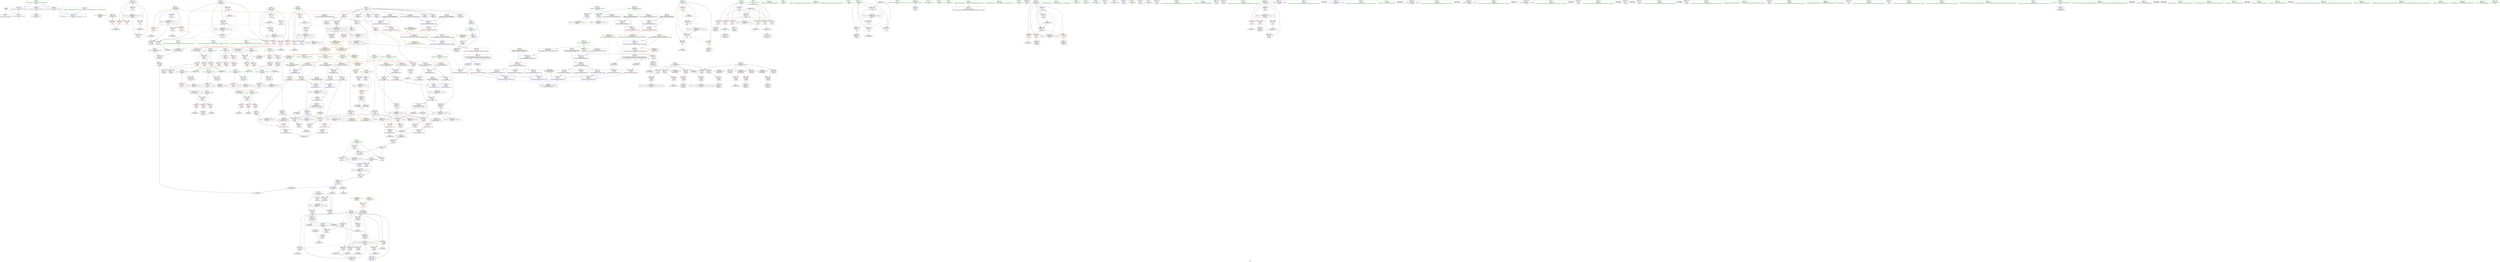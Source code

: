 digraph "SVFG" {
	label="SVFG";

	Node0x556c42bb0980 [shape=record,color=grey,label="{NodeID: 0\nNullPtr}"];
	Node0x556c42bb0980 -> Node0x556c42bf12e0[style=solid];
	Node0x556c42bb0980 -> Node0x556c42bfdc80[style=solid];
	Node0x556c42c24540 [shape=record,color=black,label="{NodeID: 609\nMR_139V_3 = PHI(MR_139V_4, MR_139V_2, )\npts\{648 \}\n}"];
	Node0x556c42c24540 -> Node0x556c42bfcff0[style=dashed];
	Node0x556c42c24540 -> Node0x556c42bfd0c0[style=dashed];
	Node0x556c42c24540 -> Node0x556c42bfd190[style=dashed];
	Node0x556c42c24540 -> Node0x556c42bf5b90[style=dashed];
	Node0x556c42bfb5f0 [shape=record,color=red,label="{NodeID: 277\n417\<--402\n\<--__y.addr\n_ZNSt4pairIiiEC2IRiS2_Lb1EEEOT_OT0_\n|{<s0>14}}"];
	Node0x556c42bfb5f0:s0 -> Node0x556c42c73120[style=solid,color=red];
	Node0x556c42bebc40 [shape=record,color=green,label="{NodeID: 111\n655\<--656\nj\<--j_field_insensitive\nmain\n}"];
	Node0x556c42bebc40 -> Node0x556c42bfd5a0[style=solid];
	Node0x556c42bebc40 -> Node0x556c42bfd670[style=solid];
	Node0x556c42bebc40 -> Node0x556c42bfd740[style=solid];
	Node0x556c42bebc40 -> Node0x556c42bf5920[style=solid];
	Node0x556c42bebc40 -> Node0x556c42bf59f0[style=solid];
	Node0x556c42c73670 [shape=record,color=black,label="{NodeID: 886\n111 = PHI(320, 365, 237, )\n1st arg _Z4Calcii }"];
	Node0x556c42c73670 -> Node0x556c42bfe190[style=solid];
	Node0x556c42c2b6a0 [shape=record,color=yellow,style=double,label="{NodeID: 720\n127V_1 = ENCHI(MR_127V_0)\npts\{4630001 \}\nFun[_Z5Solvei]}"];
	Node0x556c42c2b6a0 -> Node0x556c42bfcbe0[style=dashed];
	Node0x556c42bf74e0 [shape=record,color=grey,label="{NodeID: 554\n236 = Binary(235, 237, )\n}"];
	Node0x556c42bf74e0 -> Node0x556c42bfedc0[style=solid];
	Node0x556c42bf5370 [shape=record,color=blue,label="{NodeID: 388\n454\<--567\nn.addr\<--add\n_Z5Solvei\n}"];
	Node0x556c42bf5370 -> Node0x556c42c35a50[style=dashed];
	Node0x556c42bf08e0 [shape=record,color=red,label="{NodeID: 222\n171\<--116\n\<--j.addr\n_Z4Calcii\n}"];
	Node0x556c42bf08e0 -> Node0x556c42c0c200[style=solid];
	Node0x556c42becdc0 [shape=record,color=green,label="{NodeID: 56\n128\<--129\nnewj2\<--newj2_field_insensitive\n_Z4Calcii\n}"];
	Node0x556c42becdc0 -> Node0x556c42bf93d0[style=solid];
	Node0x556c42becdc0 -> Node0x556c42bfe740[style=solid];
	Node0x556c42c39e30 [shape=record,color=yellow,style=double,label="{NodeID: 665\n141V_1 = ENCHI(MR_141V_0)\npts\{650 \}\nFun[main]}"];
	Node0x556c42c39e30 -> Node0x556c42bfd260[style=dashed];
	Node0x556c42bfe400 [shape=record,color=blue,label="{NodeID: 333\n120\<--81\nd\<--\n_Z4Calcii\n}"];
	Node0x556c42bfe400 -> Node0x556c42bf0c20[style=dashed];
	Node0x556c42bfe400 -> Node0x556c42bf0cf0[style=dashed];
	Node0x556c42bfe400 -> Node0x556c42bf0dc0[style=dashed];
	Node0x556c42bfe400 -> Node0x556c42bf0e90[style=dashed];
	Node0x556c42bfe400 -> Node0x556c42bf0f60[style=dashed];
	Node0x556c42bfe400 -> Node0x556c42bf9090[style=dashed];
	Node0x556c42bfe400 -> Node0x556c42bfedc0[style=dashed];
	Node0x556c42bfe400 -> Node0x556c42c30050[style=dashed];
	Node0x556c42bf3be0 [shape=record,color=purple,label="{NodeID: 167\n560\<--8\narrayidx28\<--mat\n_Z5Solvei\n}"];
	Node0x556c42be87a0 [shape=record,color=green,label="{NodeID: 1\n7\<--1\n__dso_handle\<--dummyObj\nGlob }"];
	Node0x556c42bfb6c0 [shape=record,color=red,label="{NodeID: 278\n414\<--411\n\<--call\n_ZNSt4pairIiiEC2IRiS2_Lb1EEEOT_OT0_\n}"];
	Node0x556c42bfb6c0 -> Node0x556c42c002e0[style=solid];
	Node0x556c42bebd10 [shape=record,color=green,label="{NodeID: 112\n659\<--660\n_ZNSirsERi\<--_ZNSirsERi_field_insensitive\n}"];
	Node0x556c42c73830 [shape=record,color=black,label="{NodeID: 887\n69 = PHI(194, 198, )\n0th arg _Z3Getii }"];
	Node0x556c42c73830 -> Node0x556c42bfdd80[style=solid];
	Node0x556c42c2b780 [shape=record,color=yellow,style=double,label="{NodeID: 721\n129V_1 = ENCHI(MR_129V_0)\npts\{4650000 \}\nFun[_Z5Solvei]}"];
	Node0x556c42c2b780 -> Node0x556c42bfccb0[style=dashed];
	Node0x556c42c2b780 -> Node0x556c42bfcd80[style=dashed];
	Node0x556c42bf7660 [shape=record,color=grey,label="{NodeID: 555\n232 = Binary(231, 230, )\n}"];
	Node0x556c42bf7660 -> Node0x556c42bfecf0[style=solid];
	Node0x556c42bf5440 [shape=record,color=blue,label="{NodeID: 389\n572\<--571\n\<--call33\n_Z5Solvei\n}"];
	Node0x556c42bf5440 -> Node0x556c42c36450[style=dashed];
	Node0x556c42bf09b0 [shape=record,color=red,label="{NodeID: 223\n186\<--116\n\<--j.addr\n_Z4Calcii\n}"];
	Node0x556c42bf09b0 -> Node0x556c42c0b780[style=solid];
	Node0x556c42bece90 [shape=record,color=green,label="{NodeID: 57\n130\<--131\na\<--a_field_insensitive\n_Z4Calcii\n|{|<s1>5|<s2>7}}"];
	Node0x556c42bece90 -> Node0x556c42bfe810[style=solid];
	Node0x556c42bece90:s1 -> Node0x556c42c72910[style=solid,color=red];
	Node0x556c42bece90:s2 -> Node0x556c42c72e20[style=solid,color=red];
	Node0x556c42bfe4d0 [shape=record,color=blue,label="{NodeID: 334\n122\<--169\nnewi1\<--add\n_Z4Calcii\n}"];
	Node0x556c42bfe4d0 -> Node0x556c42bf9160[style=dashed];
	Node0x556c42bfe4d0 -> Node0x556c42bfe4d0[style=dashed];
	Node0x556c42bfe4d0 -> Node0x556c42c30550[style=dashed];
	Node0x556c42bf3cb0 [shape=record,color=purple,label="{NodeID: 168\n564\<--8\narrayidx30\<--mat\n_Z5Solvei\n}"];
	Node0x556c42bf3cb0 -> Node0x556c42bf52a0[style=solid];
	Node0x556c42be8830 [shape=record,color=green,label="{NodeID: 2\n16\<--1\n.str\<--dummyObj\nGlob }"];
	Node0x556c42bfb790 [shape=record,color=red,label="{NodeID: 279\n419\<--418\n\<--call2\n_ZNSt4pairIiiEC2IRiS2_Lb1EEEOT_OT0_\n}"];
	Node0x556c42bfb790 -> Node0x556c42c003b0[style=solid];
	Node0x556c42bebe10 [shape=record,color=green,label="{NodeID: 113\n696\<--697\n_ZStlsISt11char_traitsIcEERSt13basic_ostreamIcT_ES5_c\<--_ZStlsISt11char_traitsIcEERSt13basic_ostreamIcT_ES5_c_field_insensitive\n}"];
	Node0x556c42c73980 [shape=record,color=black,label="{NodeID: 888\n70 = PHI(195, 199, )\n1st arg _Z3Getii }"];
	Node0x556c42c73980 -> Node0x556c42bfde50[style=solid];
	Node0x556c42c3e2d0 [shape=record,color=yellow,style=double,label="{NodeID: 722\n131V_1 = ENCHI(MR_131V_0)\npts\{4650001 \}\nFun[_Z5Solvei]}"];
	Node0x556c42c3e2d0 -> Node0x556c42bfce50[style=dashed];
	Node0x556c42bf77e0 [shape=record,color=grey,label="{NodeID: 556\n596 = Binary(595, 237, )\n}"];
	Node0x556c42bf77e0 -> Node0x556c42bf55e0[style=solid];
	Node0x556c42bf5510 [shape=record,color=blue,label="{NodeID: 390\n593\<--210\narrayidx44\<--\n_Z5Solvei\n}"];
	Node0x556c42bf5510 -> Node0x556c42c36950[style=dashed];
	Node0x556c42bf0a80 [shape=record,color=red,label="{NodeID: 224\n231\<--118\n\<--ans\n_Z4Calcii\n}"];
	Node0x556c42bf0a80 -> Node0x556c42bf7660[style=solid];
	Node0x556c42becf60 [shape=record,color=green,label="{NodeID: 58\n132\<--133\nb\<--b_field_insensitive\n_Z4Calcii\n|{|<s1>5|<s2>7}}"];
	Node0x556c42becf60 -> Node0x556c42bfe8e0[style=solid];
	Node0x556c42becf60:s1 -> Node0x556c42c72b20[style=solid,color=red];
	Node0x556c42becf60:s2 -> Node0x556c42c72fa0[style=solid,color=red];
	Node0x556c42bfe5a0 [shape=record,color=blue,label="{NodeID: 335\n124\<--176\nnewj1\<--add8\n_Z4Calcii\n}"];
	Node0x556c42bfe5a0 -> Node0x556c42bf9230[style=dashed];
	Node0x556c42bfe5a0 -> Node0x556c42bfe5a0[style=dashed];
	Node0x556c42bfe5a0 -> Node0x556c42c30a50[style=dashed];
	Node0x556c42bf3d80 [shape=record,color=purple,label="{NodeID: 169\n589\<--8\narrayidx41\<--mat\n_Z5Solvei\n}"];
	Node0x556c42be9090 [shape=record,color=green,label="{NodeID: 3\n18\<--1\n.str.1\<--dummyObj\nGlob }"];
	Node0x556c42bfb860 [shape=record,color=red,label="{NodeID: 280\n435\<--426\nthis1\<--this.addr\n_ZNSt4pairIiiEC2IiiLb1EEEOT_OT0_\n}"];
	Node0x556c42bfb860 -> Node0x556c42bf2ad0[style=solid];
	Node0x556c42bfb860 -> Node0x556c42bef7d0[style=solid];
	Node0x556c42bfb860 -> Node0x556c42bef8a0[style=solid];
	Node0x556c42bf1040 [shape=record,color=green,label="{NodeID: 114\n723\<--724\n__t.addr\<--__t.addr_field_insensitive\n_ZSt7forwardIRiEOT_RNSt16remove_referenceIS1_E4typeE\n}"];
	Node0x556c42bf1040 -> Node0x556c42bfd8e0[style=solid];
	Node0x556c42bf1040 -> Node0x556c42bf5c60[style=solid];
	Node0x556c42c73ad0 [shape=record,color=black,label="{NodeID: 889\n453 = PHI(669, )\n0th arg _Z5Solvei }"];
	Node0x556c42c73ad0 -> Node0x556c42c00890[style=solid];
	Node0x556c42c3e3b0 [shape=record,color=yellow,style=double,label="{NodeID: 723\n133V_1 = ENCHI(MR_133V_0)\npts\{110000 130000 \}\nFun[_Z5Solvei]|{<s0>17|<s1>17|<s2>19|<s3>21|<s4>25|<s5>26|<s6>29}}"];
	Node0x556c42c3e3b0:s0 -> Node0x556c42c2a920[style=dashed,color=red];
	Node0x556c42c3e3b0:s1 -> Node0x556c42c2aa00[style=dashed,color=red];
	Node0x556c42c3e3b0:s2 -> Node0x556c42c3a6d0[style=dashed,color=red];
	Node0x556c42c3e3b0:s3 -> Node0x556c42c3a6d0[style=dashed,color=red];
	Node0x556c42c3e3b0:s4 -> Node0x556c42c3b400[style=dashed,color=red];
	Node0x556c42c3e3b0:s5 -> Node0x556c42c3b400[style=dashed,color=red];
	Node0x556c42c3e3b0:s6 -> Node0x556c42c3a6d0[style=dashed,color=red];
	Node0x556c42bf7960 [shape=record,color=grey,label="{NodeID: 557\n706 = Binary(705, 237, )\n}"];
	Node0x556c42bf7960 -> Node0x556c42bf5ac0[style=solid];
	Node0x556c42bf55e0 [shape=record,color=blue,label="{NodeID: 391\n454\<--596\nn.addr\<--add45\n_Z5Solvei\n}"];
	Node0x556c42bf55e0 -> Node0x556c42c35a50[style=dashed];
	Node0x556c42bf0b50 [shape=record,color=red,label="{NodeID: 225\n240\<--118\n\<--ans\n_Z4Calcii\n}"];
	Node0x556c42bf0b50 -> Node0x556c42bfee90[style=solid];
	Node0x556c42bed030 [shape=record,color=green,label="{NodeID: 59\n134\<--135\nref.tmp\<--ref.tmp_field_insensitive\n_Z4Calcii\n|{|<s1>6}}"];
	Node0x556c42bed030 -> Node0x556c42bfe9b0[style=solid];
	Node0x556c42bed030:s1 -> Node0x556c42c72910[style=solid,color=red];
	Node0x556c42bfe670 [shape=record,color=blue,label="{NodeID: 336\n126\<--184\nnewi2\<--add12\n_Z4Calcii\n}"];
	Node0x556c42bfe670 -> Node0x556c42bf9300[style=dashed];
	Node0x556c42bfe670 -> Node0x556c42bfe670[style=dashed];
	Node0x556c42bfe670 -> Node0x556c42c30f50[style=dashed];
	Node0x556c42bf3e50 [shape=record,color=purple,label="{NodeID: 170\n593\<--8\narrayidx44\<--mat\n_Z5Solvei\n}"];
	Node0x556c42bf3e50 -> Node0x556c42bf5510[style=solid];
	Node0x556c42be9120 [shape=record,color=green,label="{NodeID: 4\n20\<--1\n__PRETTY_FUNCTION__._Z5Solvei\<--dummyObj\nGlob }"];
	Node0x556c42bfb930 [shape=record,color=red,label="{NodeID: 281\n438\<--428\n\<--__x.addr\n_ZNSt4pairIiiEC2IiiLb1EEEOT_OT0_\n|{<s0>15}}"];
	Node0x556c42bfb930:s0 -> Node0x556c42c72ca0[style=solid,color=red];
	Node0x556c42bf1110 [shape=record,color=green,label="{NodeID: 115\n730\<--731\n__t.addr\<--__t.addr_field_insensitive\n_ZSt7forwardIiEOT_RNSt16remove_referenceIS0_E4typeE\n}"];
	Node0x556c42bf1110 -> Node0x556c42bfd9b0[style=solid];
	Node0x556c42bf1110 -> Node0x556c42bf5d30[style=solid];
	Node0x556c42c73be0 [shape=record,color=black,label="{NodeID: 890\n395 = PHI(341, )\n0th arg _ZNSt4pairIiiEC2IRiS2_Lb1EEEOT_OT0_ }"];
	Node0x556c42c73be0 -> Node0x556c42c00070[style=solid];
	Node0x556c42bf7ae0 [shape=record,color=grey,label="{NodeID: 558\n700 = Binary(699, 237, )\n}"];
	Node0x556c42bf7ae0 -> Node0x556c42bf59f0[style=solid];
	Node0x556c42bf56b0 [shape=record,color=blue,label="{NodeID: 392\n643\<--81\nretval\<--\nmain\n}"];
	Node0x556c42bf0c20 [shape=record,color=red,label="{NodeID: 226\n160\<--120\n\<--d\n_Z4Calcii\n}"];
	Node0x556c42bf0c20 -> Node0x556c42bf8e60[style=solid];
	Node0x556c42bed100 [shape=record,color=green,label="{NodeID: 60\n136\<--137\nref.tmp20\<--ref.tmp20_field_insensitive\n_Z4Calcii\n|{|<s1>6}}"];
	Node0x556c42bed100 -> Node0x556c42bfea80[style=solid];
	Node0x556c42bed100:s1 -> Node0x556c42c72b20[style=solid,color=red];
	Node0x556c42c3a1b0 [shape=record,color=yellow,style=double,label="{NodeID: 669\n148V_1 = ENCHI(MR_148V_0)\npts\{110000 130000 150000 \}\nFun[main]|{<s0>34|<s1>34}}"];
	Node0x556c42c3a1b0:s0 -> Node0x556c42c2b4e0[style=dashed,color=red];
	Node0x556c42c3a1b0:s1 -> Node0x556c42c3e3b0[style=dashed,color=red];
	Node0x556c42bfe740 [shape=record,color=blue,label="{NodeID: 337\n128\<--192\nnewj2\<--add16\n_Z4Calcii\n}"];
	Node0x556c42bfe740 -> Node0x556c42bf93d0[style=dashed];
	Node0x556c42bfe740 -> Node0x556c42bfe740[style=dashed];
	Node0x556c42bfe740 -> Node0x556c42c31450[style=dashed];
	Node0x556c42bf3f20 [shape=record,color=purple,label="{NodeID: 171\n690\<--8\narrayidx\<--mat\nmain\n}"];
	Node0x556c42be91b0 [shape=record,color=green,label="{NodeID: 5\n22\<--1\n_ZSt4cerr\<--dummyObj\nGlob }"];
	Node0x556c42bfba00 [shape=record,color=red,label="{NodeID: 282\n445\<--430\n\<--__y.addr\n_ZNSt4pairIiiEC2IiiLb1EEEOT_OT0_\n|{<s0>16}}"];
	Node0x556c42bfba00:s0 -> Node0x556c42c72ca0[style=solid,color=red];
	Node0x556c42bf11e0 [shape=record,color=green,label="{NodeID: 116\n41\<--735\n_GLOBAL__sub_I_Penguinsheaven_2_1.cpp\<--_GLOBAL__sub_I_Penguinsheaven_2_1.cpp_field_insensitive\n}"];
	Node0x556c42bf11e0 -> Node0x556c42bfdb80[style=solid];
	Node0x556c42c73cf0 [shape=record,color=black,label="{NodeID: 891\n396 = PHI(345, )\n1st arg _ZNSt4pairIiiEC2IRiS2_Lb1EEEOT_OT0_ }"];
	Node0x556c42c73cf0 -> Node0x556c42c00140[style=solid];
	Node0x556c42bf7c60 [shape=record,color=grey,label="{NodeID: 559\n711 = Binary(710, 237, )\n}"];
	Node0x556c42bf7c60 -> Node0x556c42bf5b90[style=solid];
	Node0x556c42bf5780 [shape=record,color=blue,label="{NodeID: 393\n647\<--237\ntt\<--\nmain\n}"];
	Node0x556c42bf5780 -> Node0x556c42c24540[style=dashed];
	Node0x556c42bf0cf0 [shape=record,color=red,label="{NodeID: 227\n165\<--120\n\<--d\n_Z4Calcii\n}"];
	Node0x556c42bf0cf0 -> Node0x556c42bf1a90[style=solid];
	Node0x556c42bed1d0 [shape=record,color=green,label="{NodeID: 61\n138\<--139\nref.tmp26\<--ref.tmp26_field_insensitive\n_Z4Calcii\n|{|<s1>8}}"];
	Node0x556c42bed1d0 -> Node0x556c42bfeb50[style=solid];
	Node0x556c42bed1d0:s1 -> Node0x556c42c72e20[style=solid,color=red];
	Node0x556c42bfe810 [shape=record,color=blue,label="{NodeID: 338\n130\<--196\na\<--call\n_Z4Calcii\n|{|<s6>5|<s7>7}}"];
	Node0x556c42bfe810 -> Node0x556c42bf98b0[style=dashed];
	Node0x556c42bfe810 -> Node0x556c42bf9980[style=dashed];
	Node0x556c42bfe810 -> Node0x556c42bf9a50[style=dashed];
	Node0x556c42bfe810 -> Node0x556c42bf9b20[style=dashed];
	Node0x556c42bfe810 -> Node0x556c42bfe810[style=dashed];
	Node0x556c42bfe810 -> Node0x556c42c31950[style=dashed];
	Node0x556c42bfe810:s6 -> Node0x556c42c399a0[style=dashed,color=red];
	Node0x556c42bfe810:s7 -> Node0x556c42c3aae0[style=dashed,color=red];
	Node0x556c42bf3ff0 [shape=record,color=purple,label="{NodeID: 172\n693\<--8\narrayidx14\<--mat\nmain\n}"];
	Node0x556c42bf3ff0 -> Node0x556c42bfd810[style=solid];
	Node0x556c42be9240 [shape=record,color=green,label="{NodeID: 6\n23\<--1\n.str.2\<--dummyObj\nGlob }"];
	Node0x556c42bfbad0 [shape=record,color=red,label="{NodeID: 283\n442\<--439\n\<--call\n_ZNSt4pairIiiEC2IiiLb1EEEOT_OT0_\n}"];
	Node0x556c42bfbad0 -> Node0x556c42c006f0[style=solid];
	Node0x556c42bf12e0 [shape=record,color=black,label="{NodeID: 117\n2\<--3\ndummyVal\<--dummyVal\n}"];
	Node0x556c42c73e00 [shape=record,color=black,label="{NodeID: 892\n397 = PHI(347, )\n2nd arg _ZNSt4pairIiiEC2IRiS2_Lb1EEEOT_OT0_ }"];
	Node0x556c42c73e00 -> Node0x556c42c00210[style=solid];
	Node0x556c42bf7de0 [shape=record,color=grey,label="{NodeID: 560\n80 = cmp(79, 81, )\n}"];
	Node0x556c42bf5850 [shape=record,color=blue,label="{NodeID: 394\n653\<--81\ni\<--\nmain\n}"];
	Node0x556c42bf5850 -> Node0x556c42bfd330[style=dashed];
	Node0x556c42bf5850 -> Node0x556c42bfd400[style=dashed];
	Node0x556c42bf5850 -> Node0x556c42bfd4d0[style=dashed];
	Node0x556c42bf5850 -> Node0x556c42bf5ac0[style=dashed];
	Node0x556c42bf5850 -> Node0x556c42c29e40[style=dashed];
	Node0x556c42bf0dc0 [shape=record,color=red,label="{NodeID: 228\n172\<--120\n\<--d\n_Z4Calcii\n}"];
	Node0x556c42bf0dc0 -> Node0x556c42bf1b60[style=solid];
	Node0x556c42bed2a0 [shape=record,color=green,label="{NodeID: 62\n140\<--141\nref.tmp27\<--ref.tmp27_field_insensitive\n_Z4Calcii\n|{|<s1>8}}"];
	Node0x556c42bed2a0 -> Node0x556c42bfec20[style=solid];
	Node0x556c42bed2a0:s1 -> Node0x556c42c72fa0[style=solid,color=red];
	Node0x556c42bfe8e0 [shape=record,color=blue,label="{NodeID: 339\n132\<--200\nb\<--call17\n_Z4Calcii\n|{|<s6>5|<s7>7}}"];
	Node0x556c42bfe8e0 -> Node0x556c42bf98b0[style=dashed];
	Node0x556c42bfe8e0 -> Node0x556c42bf9980[style=dashed];
	Node0x556c42bfe8e0 -> Node0x556c42bf9a50[style=dashed];
	Node0x556c42bfe8e0 -> Node0x556c42bf9b20[style=dashed];
	Node0x556c42bfe8e0 -> Node0x556c42bfe8e0[style=dashed];
	Node0x556c42bfe8e0 -> Node0x556c42c31e50[style=dashed];
	Node0x556c42bfe8e0:s6 -> Node0x556c42c39a80[style=dashed,color=red];
	Node0x556c42bfe8e0:s7 -> Node0x556c42c3abc0[style=dashed,color=red];
	Node0x556c42bf40c0 [shape=record,color=purple,label="{NodeID: 173\n167\<--10\narrayidx5\<--dx\n_Z4Calcii\n}"];
	Node0x556c42bf40c0 -> Node0x556c42bf9570[style=solid];
	Node0x556c42be92d0 [shape=record,color=green,label="{NodeID: 7\n25\<--1\n.str.3\<--dummyObj\nGlob }"];
	Node0x556c42bfbba0 [shape=record,color=red,label="{NodeID: 284\n447\<--446\n\<--call2\n_ZNSt4pairIiiEC2IiiLb1EEEOT_OT0_\n}"];
	Node0x556c42bfbba0 -> Node0x556c42c007c0[style=solid];
	Node0x556c42bf13e0 [shape=record,color=black,label="{NodeID: 118\n52\<--53\n\<--_ZNSt8ios_base4InitD1Ev\nCan only get source location for instruction, argument, global var or function.}"];
	Node0x556c42c3e790 [shape=record,color=yellow,style=double,label="{NodeID: 727\n98V_1 = ENCHI(MR_98V_0)\npts\{346 348 \}\nFun[_ZNSt4pairIiiEC2IRiS2_Lb1EEEOT_OT0_]}"];
	Node0x556c42c3e790 -> Node0x556c42bfb6c0[style=dashed];
	Node0x556c42c3e790 -> Node0x556c42bfb790[style=dashed];
	Node0x556c42bf7f60 [shape=record,color=grey,label="{NodeID: 561\n91 = cmp(90, 85, )\n}"];
	Node0x556c42bf5920 [shape=record,color=blue,label="{NodeID: 395\n655\<--81\nj\<--\nmain\n}"];
	Node0x556c42bf5920 -> Node0x556c42bfd5a0[style=dashed];
	Node0x556c42bf5920 -> Node0x556c42bfd670[style=dashed];
	Node0x556c42bf5920 -> Node0x556c42bfd740[style=dashed];
	Node0x556c42bf5920 -> Node0x556c42bf5920[style=dashed];
	Node0x556c42bf5920 -> Node0x556c42bf59f0[style=dashed];
	Node0x556c42bf5920 -> Node0x556c42c24040[style=dashed];
	Node0x556c42bf0e90 [shape=record,color=red,label="{NodeID: 229\n179\<--120\n\<--d\n_Z4Calcii\n}"];
	Node0x556c42bf0e90 -> Node0x556c42c0b480[style=solid];
	Node0x556c42bed370 [shape=record,color=green,label="{NodeID: 63\n203\<--204\n_ZSt3minIcERKT_S2_S2_\<--_ZSt3minIcERKT_S2_S2__field_insensitive\n}"];
	Node0x556c42bfe9b0 [shape=record,color=blue,label="{NodeID: 340\n134\<--208\nref.tmp\<--\n_Z4Calcii\n|{|<s4>6}}"];
	Node0x556c42bfe9b0 -> Node0x556c42bf98b0[style=dashed];
	Node0x556c42bfe9b0 -> Node0x556c42bf9980[style=dashed];
	Node0x556c42bfe9b0 -> Node0x556c42bfe9b0[style=dashed];
	Node0x556c42bfe9b0 -> Node0x556c42c32350[style=dashed];
	Node0x556c42bfe9b0:s4 -> Node0x556c42c399a0[style=dashed,color=red];
	Node0x556c42bf4190 [shape=record,color=purple,label="{NodeID: 174\n182\<--10\narrayidx11\<--dx\n_Z4Calcii\n}"];
	Node0x556c42bf4190 -> Node0x556c42bf9710[style=solid];
	Node0x556c42be9360 [shape=record,color=green,label="{NodeID: 8\n27\<--1\n.str.4\<--dummyObj\nGlob }"];
	Node0x556c42bfbc70 [shape=record,color=red,label="{NodeID: 285\n467\<--454\n\<--n.addr\n_Z5Solvei\n}"];
	Node0x556c42bfbc70 -> Node0x556c42c00960[style=solid];
	Node0x556c42bf14e0 [shape=record,color=black,label="{NodeID: 119\n642\<--81\nmain_ret\<--\nmain\n}"];
	Node0x556c42bf80e0 [shape=record,color=grey,label="{NodeID: 562\n477 = cmp(476, 85, )\n}"];
	Node0x556c42bf59f0 [shape=record,color=blue,label="{NodeID: 396\n655\<--700\nj\<--inc\nmain\n}"];
	Node0x556c42bf59f0 -> Node0x556c42bfd5a0[style=dashed];
	Node0x556c42bf59f0 -> Node0x556c42bfd670[style=dashed];
	Node0x556c42bf59f0 -> Node0x556c42bfd740[style=dashed];
	Node0x556c42bf59f0 -> Node0x556c42bf5920[style=dashed];
	Node0x556c42bf59f0 -> Node0x556c42bf59f0[style=dashed];
	Node0x556c42bf59f0 -> Node0x556c42c24040[style=dashed];
	Node0x556c42bf0f60 [shape=record,color=red,label="{NodeID: 230\n187\<--120\n\<--d\n_Z4Calcii\n}"];
	Node0x556c42bf0f60 -> Node0x556c42c0ba80[style=solid];
	Node0x556c42bed470 [shape=record,color=green,label="{NodeID: 64\n217\<--218\n_ZSt3maxIcERKT_S2_S2_\<--_ZSt3maxIcERKT_S2_S2__field_insensitive\n}"];
	Node0x556c42bfea80 [shape=record,color=blue,label="{NodeID: 341\n136\<--210\nref.tmp20\<--\n_Z4Calcii\n|{|<s4>6}}"];
	Node0x556c42bfea80 -> Node0x556c42bf98b0[style=dashed];
	Node0x556c42bfea80 -> Node0x556c42bf9980[style=dashed];
	Node0x556c42bfea80 -> Node0x556c42bfea80[style=dashed];
	Node0x556c42bfea80 -> Node0x556c42c32850[style=dashed];
	Node0x556c42bfea80:s4 -> Node0x556c42c39a80[style=dashed,color=red];
	Node0x556c42bf4260 [shape=record,color=purple,label="{NodeID: 175\n174\<--12\narrayidx7\<--dy\n_Z4Calcii\n}"];
	Node0x556c42bf4260 -> Node0x556c42bf9640[style=solid];
	Node0x556c42be93f0 [shape=record,color=green,label="{NodeID: 9\n29\<--1\n.str.5\<--dummyObj\nGlob }"];
	Node0x556c42bfbd40 [shape=record,color=red,label="{NodeID: 286\n514\<--454\n\<--n.addr\n_Z5Solvei\n}"];
	Node0x556c42bfbd40 -> Node0x556c42bf7060[style=solid];
	Node0x556c42bf15b0 [shape=record,color=black,label="{NodeID: 120\n97\<--96\nidxprom\<--\n_Z3Getii\n}"];
	Node0x556c42bf8260 [shape=record,color=grey,label="{NodeID: 563\n152 = cmp(151, 153, )\n}"];
	Node0x556c42bf5ac0 [shape=record,color=blue,label="{NodeID: 397\n653\<--706\ni\<--inc18\nmain\n}"];
	Node0x556c42bf5ac0 -> Node0x556c42bfd330[style=dashed];
	Node0x556c42bf5ac0 -> Node0x556c42bfd400[style=dashed];
	Node0x556c42bf5ac0 -> Node0x556c42bfd4d0[style=dashed];
	Node0x556c42bf5ac0 -> Node0x556c42bf5ac0[style=dashed];
	Node0x556c42bf5ac0 -> Node0x556c42c29e40[style=dashed];
	Node0x556c42bf9090 [shape=record,color=red,label="{NodeID: 231\n235\<--120\n\<--d\n_Z4Calcii\n}"];
	Node0x556c42bf9090 -> Node0x556c42bf74e0[style=solid];
	Node0x556c42bed570 [shape=record,color=green,label="{NodeID: 65\n248\<--249\nretval\<--retval_field_insensitive\n_ZSt3minIcERKT_S2_S2_\n}"];
	Node0x556c42bed570 -> Node0x556c42bf9bf0[style=solid];
	Node0x556c42bed570 -> Node0x556c42bff100[style=solid];
	Node0x556c42bed570 -> Node0x556c42bff1d0[style=solid];
	Node0x556c42c3a6d0 [shape=record,color=yellow,style=double,label="{NodeID: 674\n71V_1 = ENCHI(MR_71V_0)\npts\{90000 110000 130000 \}\nFun[_Z6SumAllv]|{<s0>9|<s1>9|<s2>9}}"];
	Node0x556c42c3a6d0:s0 -> Node0x556c42c2a840[style=dashed,color=red];
	Node0x556c42c3a6d0:s1 -> Node0x556c42c2a920[style=dashed,color=red];
	Node0x556c42c3a6d0:s2 -> Node0x556c42c2aa00[style=dashed,color=red];
	Node0x556c42bfeb50 [shape=record,color=blue,label="{NodeID: 342\n138\<--208\nref.tmp26\<--\n_Z4Calcii\n|{|<s2>8}}"];
	Node0x556c42bfeb50 -> Node0x556c42bf9b20[style=dashed];
	Node0x556c42bfeb50 -> Node0x556c42c35050[style=dashed];
	Node0x556c42bfeb50:s2 -> Node0x556c42c3aae0[style=dashed,color=red];
	Node0x556c42bf4330 [shape=record,color=purple,label="{NodeID: 176\n190\<--12\narrayidx15\<--dy\n_Z4Calcii\n}"];
	Node0x556c42bf4330 -> Node0x556c42bf97e0[style=solid];
	Node0x556c42be9480 [shape=record,color=green,label="{NodeID: 10\n31\<--1\n.str.6\<--dummyObj\nGlob }"];
	Node0x556c42bfbe10 [shape=record,color=red,label="{NodeID: 287\n530\<--454\n\<--n.addr\n_Z5Solvei\n}"];
	Node0x556c42bfbe10 -> Node0x556c42c10c10[style=solid];
	Node0x556c42bf1680 [shape=record,color=black,label="{NodeID: 121\n100\<--99\nidxprom6\<--\n_Z3Getii\n}"];
	Node0x556c42bf83e0 [shape=record,color=grey,label="{NodeID: 564\n368 = cmp(366, 367, )\n}"];
	Node0x556c42bf5b90 [shape=record,color=blue,label="{NodeID: 398\n647\<--711\ntt\<--inc21\nmain\n}"];
	Node0x556c42bf5b90 -> Node0x556c42c24540[style=dashed];
	Node0x556c42bf9160 [shape=record,color=red,label="{NodeID: 232\n194\<--122\n\<--newi1\n_Z4Calcii\n|{<s0>3}}"];
	Node0x556c42bf9160:s0 -> Node0x556c42c73830[style=solid,color=red];
	Node0x556c42bed640 [shape=record,color=green,label="{NodeID: 66\n250\<--251\n__a.addr\<--__a.addr_field_insensitive\n_ZSt3minIcERKT_S2_S2_\n}"];
	Node0x556c42bed640 -> Node0x556c42bf9cc0[style=solid];
	Node0x556c42bed640 -> Node0x556c42bf9d90[style=solid];
	Node0x556c42bed640 -> Node0x556c42bfef60[style=solid];
	Node0x556c42bfec20 [shape=record,color=blue,label="{NodeID: 343\n140\<--210\nref.tmp27\<--\n_Z4Calcii\n|{|<s2>8}}"];
	Node0x556c42bfec20 -> Node0x556c42bf9b20[style=dashed];
	Node0x556c42bfec20 -> Node0x556c42c35550[style=dashed];
	Node0x556c42bfec20:s2 -> Node0x556c42c3abc0[style=dashed,color=red];
	Node0x556c42bf4400 [shape=record,color=purple,label="{NodeID: 177\n481\<--14\narrayidx\<--line\n_Z5Solvei\n}"];
	Node0x556c42bf4400 -> Node0x556c42bfc970[style=solid];
	Node0x556c42be9510 [shape=record,color=green,label="{NodeID: 11\n33\<--1\n_ZSt3cin\<--dummyObj\nGlob }"];
	Node0x556c42bfbee0 [shape=record,color=red,label="{NodeID: 288\n542\<--454\n\<--n.addr\n_Z5Solvei\n}"];
	Node0x556c42bfbee0 -> Node0x556c42c10d90[style=solid];
	Node0x556c42bf1750 [shape=record,color=black,label="{NodeID: 122\n68\<--105\n_Z3Getii_ret\<--\n_Z3Getii\n|{<s0>3|<s1>4}}"];
	Node0x556c42bf1750:s0 -> Node0x556c42c70f80[style=solid,color=blue];
	Node0x556c42bf1750:s1 -> Node0x556c42c6cee0[style=solid,color=blue];
	Node0x556c42bf8560 [shape=record,color=grey,label="{NodeID: 565\n357 = cmp(356, 85, )\n}"];
	Node0x556c42bf5c60 [shape=record,color=blue,label="{NodeID: 399\n723\<--722\n__t.addr\<--__t\n_ZSt7forwardIRiEOT_RNSt16remove_referenceIS1_E4typeE\n}"];
	Node0x556c42bf5c60 -> Node0x556c42bfd8e0[style=dashed];
	Node0x556c42bf9230 [shape=record,color=red,label="{NodeID: 233\n195\<--124\n\<--newj1\n_Z4Calcii\n|{<s0>3}}"];
	Node0x556c42bf9230:s0 -> Node0x556c42c73980[style=solid,color=red];
	Node0x556c42bed710 [shape=record,color=green,label="{NodeID: 67\n252\<--253\n__b.addr\<--__b.addr_field_insensitive\n_ZSt3minIcERKT_S2_S2_\n}"];
	Node0x556c42bed710 -> Node0x556c42bf9e60[style=solid];
	Node0x556c42bed710 -> Node0x556c42bf9f30[style=solid];
	Node0x556c42bed710 -> Node0x556c42bff030[style=solid];
	Node0x556c42bfecf0 [shape=record,color=blue,label="{NodeID: 344\n118\<--232\nans\<--add32\n_Z4Calcii\n}"];
	Node0x556c42bfecf0 -> Node0x556c42bf0a80[style=dashed];
	Node0x556c42bfecf0 -> Node0x556c42bf0b50[style=dashed];
	Node0x556c42bfecf0 -> Node0x556c42bfecf0[style=dashed];
	Node0x556c42bfecf0 -> Node0x556c42c2fb50[style=dashed];
	Node0x556c42bf44d0 [shape=record,color=purple,label="{NodeID: 178\n504\<--16\n\<--.str\n_Z5Solvei\n}"];
	Node0x556c42be95a0 [shape=record,color=green,label="{NodeID: 12\n34\<--1\n_ZSt4cout\<--dummyObj\nGlob }"];
	Node0x556c42bfbfb0 [shape=record,color=red,label="{NodeID: 289\n545\<--454\n\<--n.addr\n_Z5Solvei\n}"];
	Node0x556c42bfbfb0 -> Node0x556c42c10f10[style=solid];
	Node0x556c42bf1820 [shape=record,color=black,label="{NodeID: 123\n145\<--144\nidxprom\<--\n_Z4Calcii\n}"];
	Node0x556c42bf86e0 [shape=record,color=grey,label="{NodeID: 566\n681 = cmp(680, 85, )\n}"];
	Node0x556c42bf5d30 [shape=record,color=blue,label="{NodeID: 400\n730\<--729\n__t.addr\<--__t\n_ZSt7forwardIiEOT_RNSt16remove_referenceIS0_E4typeE\n}"];
	Node0x556c42bf5d30 -> Node0x556c42bfd9b0[style=dashed];
	Node0x556c42bf9300 [shape=record,color=red,label="{NodeID: 234\n198\<--126\n\<--newi2\n_Z4Calcii\n|{<s0>4}}"];
	Node0x556c42bf9300:s0 -> Node0x556c42c73830[style=solid,color=red];
	Node0x556c42bed7e0 [shape=record,color=green,label="{NodeID: 68\n275\<--276\nretval\<--retval_field_insensitive\n_ZSt3maxIcERKT_S2_S2_\n}"];
	Node0x556c42bed7e0 -> Node0x556c42bfa1a0[style=solid];
	Node0x556c42bed7e0 -> Node0x556c42bff440[style=solid];
	Node0x556c42bed7e0 -> Node0x556c42bff510[style=solid];
	Node0x556c42bfedc0 [shape=record,color=blue,label="{NodeID: 345\n120\<--236\nd\<--inc\n_Z4Calcii\n}"];
	Node0x556c42bfedc0 -> Node0x556c42bf0c20[style=dashed];
	Node0x556c42bfedc0 -> Node0x556c42bf0cf0[style=dashed];
	Node0x556c42bfedc0 -> Node0x556c42bf0dc0[style=dashed];
	Node0x556c42bfedc0 -> Node0x556c42bf0e90[style=dashed];
	Node0x556c42bfedc0 -> Node0x556c42bf0f60[style=dashed];
	Node0x556c42bfedc0 -> Node0x556c42bf9090[style=dashed];
	Node0x556c42bfedc0 -> Node0x556c42bfedc0[style=dashed];
	Node0x556c42bfedc0 -> Node0x556c42c30050[style=dashed];
	Node0x556c42bf45a0 [shape=record,color=purple,label="{NodeID: 179\n505\<--18\n\<--.str.1\n_Z5Solvei\n}"];
	Node0x556c42be9630 [shape=record,color=green,label="{NodeID: 13\n35\<--1\n.str.7\<--dummyObj\nGlob }"];
	Node0x556c42c2f650 [shape=record,color=black,label="{NodeID: 622\nMR_10V_3 = PHI(MR_10V_4, MR_10V_2, )\npts\{113 \}\n}"];
	Node0x556c42c2f650 -> Node0x556c42bf04d0[style=dashed];
	Node0x556c42bfc080 [shape=record,color=red,label="{NodeID: 290\n566\<--454\n\<--n.addr\n_Z5Solvei\n}"];
	Node0x556c42bfc080 -> Node0x556c42c0c500[style=solid];
	Node0x556c42bf18f0 [shape=record,color=black,label="{NodeID: 124\n148\<--147\nidxprom1\<--\n_Z4Calcii\n}"];
	Node0x556c42bf8860 [shape=record,color=grey,label="{NodeID: 567\n362 = cmp(361, 85, )\n}"];
	Node0x556c42bf93d0 [shape=record,color=red,label="{NodeID: 235\n199\<--128\n\<--newj2\n_Z4Calcii\n|{<s0>4}}"];
	Node0x556c42bf93d0:s0 -> Node0x556c42c73980[style=solid,color=red];
	Node0x556c42bed8b0 [shape=record,color=green,label="{NodeID: 69\n277\<--278\n__a.addr\<--__a.addr_field_insensitive\n_ZSt3maxIcERKT_S2_S2_\n}"];
	Node0x556c42bed8b0 -> Node0x556c42bfa270[style=solid];
	Node0x556c42bed8b0 -> Node0x556c42bfa340[style=solid];
	Node0x556c42bed8b0 -> Node0x556c42bff2a0[style=solid];
	Node0x556c42c6cee0 [shape=record,color=black,label="{NodeID: 844\n200 = PHI(68, )\n}"];
	Node0x556c42c6cee0 -> Node0x556c42bfe8e0[style=solid];
	Node0x556c42c3aae0 [shape=record,color=yellow,style=double,label="{NodeID: 678\n61V_1 = ENCHI(MR_61V_0)\npts\{131 139 \}\nFun[_ZSt3maxIcERKT_S2_S2_]}"];
	Node0x556c42c3aae0 -> Node0x556c42bfa5b0[style=dashed];
	Node0x556c42bfee90 [shape=record,color=blue,label="{NodeID: 346\n112\<--240\nretval\<--\n_Z4Calcii\n}"];
	Node0x556c42bfee90 -> Node0x556c42c2f650[style=dashed];
	Node0x556c42bf4670 [shape=record,color=purple,label="{NodeID: 180\n535\<--18\n\<--.str.1\n_Z5Solvei\n}"];
	Node0x556c42be96c0 [shape=record,color=green,label="{NodeID: 14\n37\<--1\n.str.8\<--dummyObj\nGlob }"];
	Node0x556c42c2fb50 [shape=record,color=black,label="{NodeID: 623\nMR_16V_2 = PHI(MR_16V_4, MR_16V_1, )\npts\{119 \}\n}"];
	Node0x556c42bfc150 [shape=record,color=red,label="{NodeID: 291\n595\<--454\n\<--n.addr\n_Z5Solvei\n}"];
	Node0x556c42bfc150 -> Node0x556c42bf77e0[style=solid];
	Node0x556c42bf19c0 [shape=record,color=black,label="{NodeID: 125\n151\<--150\nconv\<--\n_Z4Calcii\n}"];
	Node0x556c42bf19c0 -> Node0x556c42bf8260[style=solid];
	Node0x556c42bf89e0 [shape=record,color=grey,label="{NodeID: 568\n214 = cmp(206, 213, )\n}"];
	Node0x556c42bf94a0 [shape=record,color=red,label="{NodeID: 236\n150\<--149\n\<--arrayidx2\n_Z4Calcii\n}"];
	Node0x556c42bf94a0 -> Node0x556c42bf19c0[style=solid];
	Node0x556c42bed980 [shape=record,color=green,label="{NodeID: 70\n279\<--280\n__b.addr\<--__b.addr_field_insensitive\n_ZSt3maxIcERKT_S2_S2_\n}"];
	Node0x556c42bed980 -> Node0x556c42bfa410[style=solid];
	Node0x556c42bed980 -> Node0x556c42bfa4e0[style=solid];
	Node0x556c42bed980 -> Node0x556c42bff370[style=solid];
	Node0x556c42c70500 [shape=record,color=black,label="{NodeID: 845\n202 = PHI(245, )\n}"];
	Node0x556c42c70500 -> Node0x556c42bf98b0[style=solid];
	Node0x556c42c3abc0 [shape=record,color=yellow,style=double,label="{NodeID: 679\n63V_1 = ENCHI(MR_63V_0)\npts\{133 141 \}\nFun[_ZSt3maxIcERKT_S2_S2_]}"];
	Node0x556c42c3abc0 -> Node0x556c42bfa680[style=dashed];
	Node0x556c42bfef60 [shape=record,color=blue,label="{NodeID: 347\n250\<--246\n__a.addr\<--__a\n_ZSt3minIcERKT_S2_S2_\n}"];
	Node0x556c42bfef60 -> Node0x556c42bf9cc0[style=dashed];
	Node0x556c42bfef60 -> Node0x556c42bf9d90[style=dashed];
	Node0x556c42bf4740 [shape=record,color=purple,label="{NodeID: 181\n580\<--18\n\<--.str.1\n_Z5Solvei\n}"];
	Node0x556c42be9750 [shape=record,color=green,label="{NodeID: 15\n40\<--1\n\<--dummyObj\nCan only get source location for instruction, argument, global var or function.}"];
	Node0x556c42c30050 [shape=record,color=black,label="{NodeID: 624\nMR_18V_2 = PHI(MR_18V_4, MR_18V_1, )\npts\{121 \}\n}"];
	Node0x556c42bfc220 [shape=record,color=red,label="{NodeID: 292\n599\<--454\n\<--n.addr\n_Z5Solvei\n}"];
	Node0x556c42bfc220 -> Node0x556c42c11990[style=solid];
	Node0x556c42bf1a90 [shape=record,color=black,label="{NodeID: 126\n166\<--165\nidxprom4\<--\n_Z4Calcii\n}"];
	Node0x556c42bf8b60 [shape=record,color=grey,label="{NodeID: 569\n312 = cmp(311, 85, )\n}"];
	Node0x556c42bf9570 [shape=record,color=red,label="{NodeID: 237\n168\<--167\n\<--arrayidx5\n_Z4Calcii\n}"];
	Node0x556c42bf9570 -> Node0x556c42c0c080[style=solid];
	Node0x556c42beda50 [shape=record,color=green,label="{NodeID: 71\n299\<--300\n_Z6SumAllv\<--_Z6SumAllv_field_insensitive\n}"];
	Node0x556c42c705d0 [shape=record,color=black,label="{NodeID: 846\n211 = PHI(245, )\n}"];
	Node0x556c42c705d0 -> Node0x556c42bf9980[style=solid];
	Node0x556c42bff030 [shape=record,color=blue,label="{NodeID: 348\n252\<--247\n__b.addr\<--__b\n_ZSt3minIcERKT_S2_S2_\n}"];
	Node0x556c42bff030 -> Node0x556c42bf9e60[style=dashed];
	Node0x556c42bff030 -> Node0x556c42bf9f30[style=dashed];
	Node0x556c42bf4810 [shape=record,color=purple,label="{NodeID: 182\n604\<--18\n\<--.str.1\n_Z5Solvei\n}"];
	Node0x556c42be97e0 [shape=record,color=green,label="{NodeID: 16\n81\<--1\n\<--dummyObj\nCan only get source location for instruction, argument, global var or function.|{<s0>17}}"];
	Node0x556c42be97e0:s0 -> Node0x556c42c73420[style=solid,color=red];
	Node0x556c42c30550 [shape=record,color=black,label="{NodeID: 625\nMR_20V_2 = PHI(MR_20V_3, MR_20V_1, )\npts\{123 \}\n}"];
	Node0x556c42bfc2f0 [shape=record,color=red,label="{NodeID: 293\n611\<--456\n\<--auxn\n_Z5Solvei\n}"];
	Node0x556c42bfc2f0 -> Node0x556c42c11b10[style=solid];
	Node0x556c42bf1b60 [shape=record,color=black,label="{NodeID: 127\n173\<--172\nidxprom6\<--\n_Z4Calcii\n}"];
	Node0x556c42bf8ce0 [shape=record,color=grey,label="{NodeID: 570\n501 = cmp(500, 237, )\n}"];
	Node0x556c42bf9640 [shape=record,color=red,label="{NodeID: 238\n175\<--174\n\<--arrayidx7\n_Z4Calcii\n}"];
	Node0x556c42bf9640 -> Node0x556c42c0c200[style=solid];
	Node0x556c42bedb50 [shape=record,color=green,label="{NodeID: 72\n302\<--303\nret\<--ret_field_insensitive\n_Z6SumAllv\n}"];
	Node0x556c42bedb50 -> Node0x556c42bfa750[style=solid];
	Node0x556c42bedb50 -> Node0x556c42bfa820[style=solid];
	Node0x556c42bedb50 -> Node0x556c42bff5e0[style=solid];
	Node0x556c42bedb50 -> Node0x556c42bff850[style=solid];
	Node0x556c42c706e0 [shape=record,color=black,label="{NodeID: 847\n216 = PHI(272, )\n}"];
	Node0x556c42c706e0 -> Node0x556c42bf9a50[style=solid];
	Node0x556c42c3adb0 [shape=record,color=yellow,style=double,label="{NodeID: 681\n73V_1 = ENCHI(MR_73V_0)\npts\{342 \}\nFun[_Z6TryGeti]}"];
	Node0x556c42c3adb0 -> Node0x556c42bfb380[style=dashed];
	Node0x556c42bff100 [shape=record,color=blue,label="{NodeID: 349\n248\<--264\nretval\<--\n_ZSt3minIcERKT_S2_S2_\n}"];
	Node0x556c42bff100 -> Node0x556c42c29940[style=dashed];
	Node0x556c42bf48e0 [shape=record,color=purple,label="{NodeID: 183\n616\<--18\n\<--.str.1\n_Z5Solvei\n}"];
	Node0x556c42be98b0 [shape=record,color=green,label="{NodeID: 17\n85\<--1\n\<--dummyObj\nCan only get source location for instruction, argument, global var or function.}"];
	Node0x556c42c30a50 [shape=record,color=black,label="{NodeID: 626\nMR_22V_2 = PHI(MR_22V_3, MR_22V_1, )\npts\{125 \}\n}"];
	Node0x556c42bfc3c0 [shape=record,color=red,label="{NodeID: 294\n471\<--458\n\<--i\n_Z5Solvei\n}"];
	Node0x556c42bfc3c0 -> Node0x556c42c10650[style=solid];
	Node0x556c42bf1c30 [shape=record,color=black,label="{NodeID: 128\n181\<--180\nidxprom10\<--add9\n_Z4Calcii\n}"];
	Node0x556c42bf8e60 [shape=record,color=grey,label="{NodeID: 571\n161 = cmp(160, 162, )\n}"];
	Node0x556c42bf9710 [shape=record,color=red,label="{NodeID: 239\n183\<--182\n\<--arrayidx11\n_Z4Calcii\n}"];
	Node0x556c42bf9710 -> Node0x556c42c0b600[style=solid];
	Node0x556c42bedc20 [shape=record,color=green,label="{NodeID: 73\n304\<--305\ni\<--i_field_insensitive\n_Z6SumAllv\n}"];
	Node0x556c42bedc20 -> Node0x556c42bfa8f0[style=solid];
	Node0x556c42bedc20 -> Node0x556c42bfa9c0[style=solid];
	Node0x556c42bedc20 -> Node0x556c42bfaa90[style=solid];
	Node0x556c42bedc20 -> Node0x556c42bff6b0[style=solid];
	Node0x556c42bedc20 -> Node0x556c42bff9f0[style=solid];
	Node0x556c42c707f0 [shape=record,color=black,label="{NodeID: 848\n223 = PHI(272, )\n}"];
	Node0x556c42c707f0 -> Node0x556c42bf9b20[style=solid];
	Node0x556c42bff1d0 [shape=record,color=blue,label="{NodeID: 350\n248\<--267\nretval\<--\n_ZSt3minIcERKT_S2_S2_\n}"];
	Node0x556c42bff1d0 -> Node0x556c42c29940[style=dashed];
	Node0x556c42bf49b0 [shape=record,color=purple,label="{NodeID: 184\n506\<--20\n\<--__PRETTY_FUNCTION__._Z5Solvei\n_Z5Solvei\n}"];
	Node0x556c42be99b0 [shape=record,color=green,label="{NodeID: 18\n94\<--1\n\<--dummyObj\nCan only get source location for instruction, argument, global var or function.}"];
	Node0x556c42c30f50 [shape=record,color=black,label="{NodeID: 627\nMR_24V_2 = PHI(MR_24V_3, MR_24V_1, )\npts\{127 \}\n}"];
	Node0x556c42bfc490 [shape=record,color=red,label="{NodeID: 295\n483\<--458\n\<--i\n_Z5Solvei\n}"];
	Node0x556c42bfc490 -> Node0x556c42bf2e10[style=solid];
	Node0x556c42bf1d00 [shape=record,color=black,label="{NodeID: 129\n189\<--188\nidxprom14\<--add13\n_Z4Calcii\n}"];
	Node0x556c42c10650 [shape=record,color=grey,label="{NodeID: 572\n472 = cmp(471, 85, )\n}"];
	Node0x556c42bf97e0 [shape=record,color=red,label="{NodeID: 240\n191\<--190\n\<--arrayidx15\n_Z4Calcii\n}"];
	Node0x556c42bf97e0 -> Node0x556c42c0b780[style=solid];
	Node0x556c42bedcf0 [shape=record,color=green,label="{NodeID: 74\n306\<--307\nj\<--j_field_insensitive\n_Z6SumAllv\n}"];
	Node0x556c42bedcf0 -> Node0x556c42bfab60[style=solid];
	Node0x556c42bedcf0 -> Node0x556c42bfac30[style=solid];
	Node0x556c42bedcf0 -> Node0x556c42bfad00[style=solid];
	Node0x556c42bedcf0 -> Node0x556c42bff780[style=solid];
	Node0x556c42bedcf0 -> Node0x556c42bff920[style=solid];
	Node0x556c42c70900 [shape=record,color=black,label="{NodeID: 849\n51 = PHI()\n}"];
	Node0x556c42bff2a0 [shape=record,color=blue,label="{NodeID: 351\n277\<--273\n__a.addr\<--__a\n_ZSt3maxIcERKT_S2_S2_\n}"];
	Node0x556c42bff2a0 -> Node0x556c42bfa270[style=dashed];
	Node0x556c42bff2a0 -> Node0x556c42bfa340[style=dashed];
	Node0x556c42bf4a80 [shape=record,color=purple,label="{NodeID: 185\n536\<--20\n\<--__PRETTY_FUNCTION__._Z5Solvei\n_Z5Solvei\n}"];
	Node0x556c42be9ab0 [shape=record,color=green,label="{NodeID: 19\n153\<--1\n\<--dummyObj\nCan only get source location for instruction, argument, global var or function.}"];
	Node0x556c42c31450 [shape=record,color=black,label="{NodeID: 628\nMR_26V_2 = PHI(MR_26V_3, MR_26V_1, )\npts\{129 \}\n}"];
	Node0x556c42bfc560 [shape=record,color=red,label="{NodeID: 296\n496\<--458\n\<--i\n_Z5Solvei\n}"];
	Node0x556c42bfc560 -> Node0x556c42c0bf00[style=solid];
	Node0x556c42bf1dd0 [shape=record,color=black,label="{NodeID: 130\n206\<--205\nconv19\<--\n_Z4Calcii\n}"];
	Node0x556c42bf1dd0 -> Node0x556c42bf89e0[style=solid];
	Node0x556c42c10790 [shape=record,color=grey,label="{NodeID: 573\n665 = cmp(663, 664, )\n}"];
	Node0x556c42bf98b0 [shape=record,color=red,label="{NodeID: 241\n205\<--202\n\<--call18\n_Z4Calcii\n}"];
	Node0x556c42bf98b0 -> Node0x556c42bf1dd0[style=solid];
	Node0x556c42beddc0 [shape=record,color=green,label="{NodeID: 75\n337\<--338\n_Z6TryGeti\<--_Z6TryGeti_field_insensitive\n}"];
	Node0x556c42c709d0 [shape=record,color=black,label="{NodeID: 850\n658 = PHI()\n}"];
	Node0x556c42bff370 [shape=record,color=blue,label="{NodeID: 352\n279\<--274\n__b.addr\<--__b\n_ZSt3maxIcERKT_S2_S2_\n}"];
	Node0x556c42bff370 -> Node0x556c42bfa410[style=dashed];
	Node0x556c42bff370 -> Node0x556c42bfa4e0[style=dashed];
	Node0x556c42bf4b50 [shape=record,color=purple,label="{NodeID: 186\n581\<--20\n\<--__PRETTY_FUNCTION__._Z5Solvei\n_Z5Solvei\n}"];
	Node0x556c42be9bb0 [shape=record,color=green,label="{NodeID: 20\n162\<--1\n\<--dummyObj\nCan only get source location for instruction, argument, global var or function.}"];
	Node0x556c42c31950 [shape=record,color=black,label="{NodeID: 629\nMR_28V_2 = PHI(MR_28V_3, MR_28V_1, )\npts\{131 \}\n}"];
	Node0x556c42bfc630 [shape=record,color=red,label="{NodeID: 297\n476\<--460\n\<--j\n_Z5Solvei\n}"];
	Node0x556c42bfc630 -> Node0x556c42bf80e0[style=solid];
	Node0x556c42bf1ea0 [shape=record,color=black,label="{NodeID: 131\n213\<--212\nconv22\<--\n_Z4Calcii\n}"];
	Node0x556c42bf1ea0 -> Node0x556c42bf89e0[style=solid];
	Node0x556c42c10910 [shape=record,color=grey,label="{NodeID: 574\n84 = cmp(83, 85, )\n}"];
	Node0x556c42bf9980 [shape=record,color=red,label="{NodeID: 242\n212\<--211\n\<--call21\n_Z4Calcii\n}"];
	Node0x556c42bf9980 -> Node0x556c42bf1ea0[style=solid];
	Node0x556c42bedec0 [shape=record,color=green,label="{NodeID: 76\n341\<--342\nretval\<--retval_field_insensitive\n_Z6TryGeti\n|{|<s1>11|<s2>12}}"];
	Node0x556c42bedec0 -> Node0x556c42bf2860[style=solid];
	Node0x556c42bedec0:s1 -> Node0x556c42c73be0[style=solid,color=red];
	Node0x556c42bedec0:s2 -> Node0x556c42c724f0[style=solid,color=red];
	Node0x556c42c70aa0 [shape=record,color=black,label="{NodeID: 851\n667 = PHI()\n}"];
	Node0x556c42bff440 [shape=record,color=blue,label="{NodeID: 353\n275\<--291\nretval\<--\n_ZSt3maxIcERKT_S2_S2_\n}"];
	Node0x556c42bff440 -> Node0x556c42c24850[style=dashed];
	Node0x556c42bf4c20 [shape=record,color=purple,label="{NodeID: 187\n605\<--20\n\<--__PRETTY_FUNCTION__._Z5Solvei\n_Z5Solvei\n}"];
	Node0x556c42be9cb0 [shape=record,color=green,label="{NodeID: 21\n208\<--1\n\<--dummyObj\nCan only get source location for instruction, argument, global var or function.}"];
	Node0x556c42c31e50 [shape=record,color=black,label="{NodeID: 630\nMR_30V_2 = PHI(MR_30V_3, MR_30V_1, )\npts\{133 \}\n}"];
	Node0x556c42bfc700 [shape=record,color=red,label="{NodeID: 298\n479\<--460\n\<--j\n_Z5Solvei\n}"];
	Node0x556c42bfc700 -> Node0x556c42bf2d40[style=solid];
	Node0x556c42bf1f70 [shape=record,color=black,label="{NodeID: 132\n220\<--219\nconv25\<--\n_Z4Calcii\n}"];
	Node0x556c42bf1f70 -> Node0x556c42c11690[style=solid];
	Node0x556c42c10a90 [shape=record,color=grey,label="{NodeID: 575\n88 = cmp(87, 81, )\n}"];
	Node0x556c42bf9a50 [shape=record,color=red,label="{NodeID: 243\n219\<--216\n\<--call24\n_Z4Calcii\n}"];
	Node0x556c42bf9a50 -> Node0x556c42bf1f70[style=solid];
	Node0x556c42bedf90 [shape=record,color=green,label="{NodeID: 77\n343\<--344\nx.addr\<--x.addr_field_insensitive\n_Z6TryGeti\n}"];
	Node0x556c42bedf90 -> Node0x556c42bfadd0[style=solid];
	Node0x556c42bedf90 -> Node0x556c42bffac0[style=solid];
	Node0x556c42c70b70 [shape=record,color=black,label="{NodeID: 852\n668 = PHI()\n}"];
	Node0x556c42bff510 [shape=record,color=blue,label="{NodeID: 354\n275\<--294\nretval\<--\n_ZSt3maxIcERKT_S2_S2_\n}"];
	Node0x556c42bff510 -> Node0x556c42c24850[style=dashed];
	Node0x556c42bf4cf0 [shape=record,color=purple,label="{NodeID: 188\n617\<--20\n\<--__PRETTY_FUNCTION__._Z5Solvei\n_Z5Solvei\n}"];
	Node0x556c42be9db0 [shape=record,color=green,label="{NodeID: 22\n210\<--1\n\<--dummyObj\nCan only get source location for instruction, argument, global var or function.}"];
	Node0x556c42c32350 [shape=record,color=black,label="{NodeID: 631\nMR_32V_2 = PHI(MR_32V_3, MR_32V_1, )\npts\{135 \}\n}"];
	Node0x556c42bfc7d0 [shape=record,color=red,label="{NodeID: 299\n486\<--460\n\<--j\n_Z5Solvei\n}"];
	Node0x556c42bfc7d0 -> Node0x556c42bf2ee0[style=solid];
	Node0x556c42bf2040 [shape=record,color=black,label="{NodeID: 133\n225\<--224\nconv29\<--\n_Z4Calcii\n}"];
	Node0x556c42bf2040 -> Node0x556c42c11690[style=solid];
	Node0x556c42c10c10 [shape=record,color=grey,label="{NodeID: 576\n531 = cmp(530, 81, )\n}"];
	Node0x556c42bf9b20 [shape=record,color=red,label="{NodeID: 244\n224\<--223\n\<--call28\n_Z4Calcii\n}"];
	Node0x556c42bf9b20 -> Node0x556c42bf2040[style=solid];
	Node0x556c42bee060 [shape=record,color=green,label="{NodeID: 78\n345\<--346\ni\<--i_field_insensitive\n_Z6TryGeti\n|{|<s5>11}}"];
	Node0x556c42bee060 -> Node0x556c42bfaea0[style=solid];
	Node0x556c42bee060 -> Node0x556c42bfaf70[style=solid];
	Node0x556c42bee060 -> Node0x556c42bfb040[style=solid];
	Node0x556c42bee060 -> Node0x556c42bffb90[style=solid];
	Node0x556c42bee060 -> Node0x556c42bffe00[style=solid];
	Node0x556c42bee060:s5 -> Node0x556c42c73cf0[style=solid,color=red];
	Node0x556c42c70c40 [shape=record,color=black,label="{NodeID: 853\n672 = PHI()\n}"];
	Node0x556c42c3b320 [shape=record,color=yellow,style=double,label="{NodeID: 687\n85V_1 = ENCHI(MR_85V_0)\npts\{3420000 3420001 \}\nFun[_Z6TryGeti]|{<s0>11|<s1>11|<s2>12|<s3>12}}"];
	Node0x556c42c3b320:s0 -> Node0x556c42c002e0[style=dashed,color=red];
	Node0x556c42c3b320:s1 -> Node0x556c42c003b0[style=dashed,color=red];
	Node0x556c42c3b320:s2 -> Node0x556c42c006f0[style=dashed,color=red];
	Node0x556c42c3b320:s3 -> Node0x556c42c007c0[style=dashed,color=red];
	Node0x556c42bff5e0 [shape=record,color=blue,label="{NodeID: 355\n302\<--81\nret\<--\n_Z6SumAllv\n}"];
	Node0x556c42bff5e0 -> Node0x556c42c27640[style=dashed];
	Node0x556c42bf4dc0 [shape=record,color=purple,label="{NodeID: 189\n517\<--23\n\<--.str.2\n_Z5Solvei\n}"];
	Node0x556c42be9eb0 [shape=record,color=green,label="{NodeID: 23\n229\<--1\n\<--dummyObj\nCan only get source location for instruction, argument, global var or function.}"];
	Node0x556c42c32850 [shape=record,color=black,label="{NodeID: 632\nMR_34V_2 = PHI(MR_34V_3, MR_34V_1, )\npts\{137 \}\n}"];
	Node0x556c42bfc8a0 [shape=record,color=red,label="{NodeID: 300\n491\<--460\n\<--j\n_Z5Solvei\n}"];
	Node0x556c42bfc8a0 -> Node0x556c42c0bd80[style=solid];
	Node0x556c42bf2110 [shape=record,color=black,label="{NodeID: 134\n230\<--228\nconv31\<--\n_Z4Calcii\n}"];
	Node0x556c42bf2110 -> Node0x556c42bf7660[style=solid];
	Node0x556c42c10d90 [shape=record,color=grey,label="{NodeID: 577\n543 = cmp(542, 81, )\n}"];
	Node0x556c42bf9bf0 [shape=record,color=red,label="{NodeID: 245\n270\<--248\n\<--retval\n_ZSt3minIcERKT_S2_S2_\n}"];
	Node0x556c42bf9bf0 -> Node0x556c42bf2450[style=solid];
	Node0x556c42bee130 [shape=record,color=green,label="{NodeID: 79\n347\<--348\nj\<--j_field_insensitive\n_Z6TryGeti\n|{|<s5>11}}"];
	Node0x556c42bee130 -> Node0x556c42bfb110[style=solid];
	Node0x556c42bee130 -> Node0x556c42bfb1e0[style=solid];
	Node0x556c42bee130 -> Node0x556c42bfb2b0[style=solid];
	Node0x556c42bee130 -> Node0x556c42bffc60[style=solid];
	Node0x556c42bee130 -> Node0x556c42bffd30[style=solid];
	Node0x556c42bee130:s5 -> Node0x556c42c73e00[style=solid,color=red];
	Node0x556c42c70d10 [shape=record,color=black,label="{NodeID: 854\n674 = PHI()\n}"];
	Node0x556c42c3b400 [shape=record,color=yellow,style=double,label="{NodeID: 688\n71V_1 = ENCHI(MR_71V_0)\npts\{90000 110000 130000 \}\nFun[_Z6TryGeti]|{<s0>10|<s1>10|<s2>10}}"];
	Node0x556c42c3b400:s0 -> Node0x556c42c2a840[style=dashed,color=red];
	Node0x556c42c3b400:s1 -> Node0x556c42c2a920[style=dashed,color=red];
	Node0x556c42c3b400:s2 -> Node0x556c42c2aa00[style=dashed,color=red];
	Node0x556c42bff6b0 [shape=record,color=blue,label="{NodeID: 356\n304\<--81\ni\<--\n_Z6SumAllv\n}"];
	Node0x556c42bff6b0 -> Node0x556c42c27b40[style=dashed];
	Node0x556c42bf4e90 [shape=record,color=purple,label="{NodeID: 190\n534\<--25\n\<--.str.3\n_Z5Solvei\n}"];
	Node0x556c42be9fb0 [shape=record,color=green,label="{NodeID: 24\n237\<--1\n\<--dummyObj\nCan only get source location for instruction, argument, global var or function.|{<s0>17|<s1>26}}"];
	Node0x556c42be9fb0:s0 -> Node0x556c42c73670[style=solid,color=red];
	Node0x556c42be9fb0:s1 -> Node0x556c42c732a0[style=solid,color=red];
	Node0x556c42c32d50 [shape=record,color=black,label="{NodeID: 633\nMR_36V_2 = PHI(MR_36V_3, MR_36V_1, )\npts\{139 \}\n}"];
	Node0x556c42bfc970 [shape=record,color=red,label="{NodeID: 301\n482\<--481\n\<--arrayidx\n_Z5Solvei\n}"];
	Node0x556c42bfc970 -> Node0x556c42c00bd0[style=solid];
	Node0x556c42bf21e0 [shape=record,color=black,label="{NodeID: 135\n109\<--243\n_Z4Calcii_ret\<--\n_Z4Calcii\n|{<s0>9|<s1>10|<s2>17}}"];
	Node0x556c42bf21e0:s0 -> Node0x556c42c713d0[style=solid,color=blue];
	Node0x556c42bf21e0:s1 -> Node0x556c42c71510[style=solid,color=blue];
	Node0x556c42bf21e0:s2 -> Node0x556c42c718d0[style=solid,color=blue];
	Node0x556c42c10f10 [shape=record,color=grey,label="{NodeID: 578\n546 = cmp(545, 547, )\n}"];
	Node0x556c42bf9cc0 [shape=record,color=red,label="{NodeID: 246\n259\<--250\n\<--__a.addr\n_ZSt3minIcERKT_S2_S2_\n}"];
	Node0x556c42bf9cc0 -> Node0x556c42bfa0d0[style=solid];
	Node0x556c42bee200 [shape=record,color=green,label="{NodeID: 80\n349\<--350\nref.tmp\<--ref.tmp_field_insensitive\n_Z6TryGeti\n|{|<s1>12}}"];
	Node0x556c42bee200 -> Node0x556c42bffed0[style=solid];
	Node0x556c42bee200:s1 -> Node0x556c42c72690[style=solid,color=red];
	Node0x556c42c70de0 [shape=record,color=black,label="{NodeID: 855\n676 = PHI()\n}"];
	Node0x556c42bff780 [shape=record,color=blue,label="{NodeID: 357\n306\<--81\nj\<--\n_Z6SumAllv\n}"];
	Node0x556c42bff780 -> Node0x556c42bfab60[style=dashed];
	Node0x556c42bff780 -> Node0x556c42bfac30[style=dashed];
	Node0x556c42bff780 -> Node0x556c42bfad00[style=dashed];
	Node0x556c42bff780 -> Node0x556c42bff920[style=dashed];
	Node0x556c42bff780 -> Node0x556c42c28040[style=dashed];
	Node0x556c42bf4f60 [shape=record,color=purple,label="{NodeID: 191\n579\<--27\n\<--.str.4\n_Z5Solvei\n}"];
	Node0x556c42bea0b0 [shape=record,color=green,label="{NodeID: 25\n385\<--1\n\<--dummyObj\nCan only get source location for instruction, argument, global var or function.}"];
	Node0x556c42c33250 [shape=record,color=black,label="{NodeID: 634\nMR_38V_2 = PHI(MR_38V_3, MR_38V_1, )\npts\{141 \}\n}"];
	Node0x556c42bfca40 [shape=record,color=red,label="{NodeID: 302\n554\<--553\n\<--first\n_Z5Solvei\n}"];
	Node0x556c42bfca40 -> Node0x556c42c11090[style=solid];
	Node0x556c42bf22b0 [shape=record,color=black,label="{NodeID: 136\n258\<--257\nconv\<--\n_ZSt3minIcERKT_S2_S2_\n}"];
	Node0x556c42bf22b0 -> Node0x556c42c11c90[style=solid];
	Node0x556c42c11090 [shape=record,color=grey,label="{NodeID: 579\n555 = cmp(554, 385, )\n}"];
	Node0x556c42bf9d90 [shape=record,color=red,label="{NodeID: 247\n267\<--250\n\<--__a.addr\n_ZSt3minIcERKT_S2_S2_\n}"];
	Node0x556c42bf9d90 -> Node0x556c42bff1d0[style=solid];
	Node0x556c42bee2d0 [shape=record,color=green,label="{NodeID: 81\n351\<--352\nref.tmp8\<--ref.tmp8_field_insensitive\n_Z6TryGeti\n|{|<s1>12}}"];
	Node0x556c42bee2d0 -> Node0x556c42bfffa0[style=solid];
	Node0x556c42bee2d0:s1 -> Node0x556c42c727d0[style=solid,color=red];
	Node0x556c42c70eb0 [shape=record,color=black,label="{NodeID: 856\n677 = PHI()\n}"];
	Node0x556c42bff850 [shape=record,color=blue,label="{NodeID: 358\n302\<--323\nret\<--add\n_Z6SumAllv\n}"];
	Node0x556c42bff850 -> Node0x556c42bfa750[style=dashed];
	Node0x556c42bff850 -> Node0x556c42bff850[style=dashed];
	Node0x556c42bff850 -> Node0x556c42c27640[style=dashed];
	Node0x556c42beeff0 [shape=record,color=purple,label="{NodeID: 192\n603\<--29\n\<--.str.5\n_Z5Solvei\n}"];
	Node0x556c42bea1b0 [shape=record,color=green,label="{NodeID: 26\n508\<--1\n\<--dummyObj\nCan only get source location for instruction, argument, global var or function.}"];
	Node0x556c42bfcb10 [shape=record,color=red,label="{NodeID: 303\n558\<--557\n\<--first26\n_Z5Solvei\n}"];
	Node0x556c42bfcb10 -> Node0x556c42bf2fb0[style=solid];
	Node0x556c42bf2380 [shape=record,color=black,label="{NodeID: 137\n261\<--260\nconv1\<--\n_ZSt3minIcERKT_S2_S2_\n}"];
	Node0x556c42bf2380 -> Node0x556c42c11c90[style=solid];
	Node0x556c42c11210 [shape=record,color=grey,label="{NodeID: 580\n317 = cmp(316, 85, )\n}"];
	Node0x556c42bf9e60 [shape=record,color=red,label="{NodeID: 248\n256\<--252\n\<--__b.addr\n_ZSt3minIcERKT_S2_S2_\n}"];
	Node0x556c42bf9e60 -> Node0x556c42bfa000[style=solid];
	Node0x556c42bee3a0 [shape=record,color=green,label="{NodeID: 82\n371\<--372\n_ZNSt4pairIiiEC2IRiS2_Lb1EEEOT_OT0_\<--_ZNSt4pairIiiEC2IRiS2_Lb1EEEOT_OT0__field_insensitive\n}"];
	Node0x556c42c70f80 [shape=record,color=black,label="{NodeID: 857\n196 = PHI(68, )\n}"];
	Node0x556c42c70f80 -> Node0x556c42bfe810[style=solid];
	Node0x556c42bff920 [shape=record,color=blue,label="{NodeID: 359\n306\<--327\nj\<--inc\n_Z6SumAllv\n}"];
	Node0x556c42bff920 -> Node0x556c42bfab60[style=dashed];
	Node0x556c42bff920 -> Node0x556c42bfac30[style=dashed];
	Node0x556c42bff920 -> Node0x556c42bfad00[style=dashed];
	Node0x556c42bff920 -> Node0x556c42bff920[style=dashed];
	Node0x556c42bff920 -> Node0x556c42c28040[style=dashed];
	Node0x556c42bef0c0 [shape=record,color=purple,label="{NodeID: 193\n615\<--31\n\<--.str.6\n_Z5Solvei\n}"];
	Node0x556c42bea2b0 [shape=record,color=green,label="{NodeID: 27\n538\<--1\n\<--dummyObj\nCan only get source location for instruction, argument, global var or function.}"];
	Node0x556c42c33c50 [shape=record,color=black,label="{NodeID: 636\nMR_77V_3 = PHI(MR_77V_4, MR_77V_2, )\npts\{346 \}\n|{|<s4>11}}"];
	Node0x556c42c33c50 -> Node0x556c42bfaea0[style=dashed];
	Node0x556c42c33c50 -> Node0x556c42bfaf70[style=dashed];
	Node0x556c42c33c50 -> Node0x556c42bfb040[style=dashed];
	Node0x556c42c33c50 -> Node0x556c42bffe00[style=dashed];
	Node0x556c42c33c50:s4 -> Node0x556c42c3e790[style=dashed,color=red];
	Node0x556c42bfcbe0 [shape=record,color=red,label="{NodeID: 304\n562\<--561\n\<--second\n_Z5Solvei\n}"];
	Node0x556c42bfcbe0 -> Node0x556c42bf3080[style=solid];
	Node0x556c42bf2450 [shape=record,color=black,label="{NodeID: 138\n245\<--270\n_ZSt3minIcERKT_S2_S2__ret\<--\n_ZSt3minIcERKT_S2_S2_\n|{<s0>5|<s1>6}}"];
	Node0x556c42bf2450:s0 -> Node0x556c42c70500[style=solid,color=blue];
	Node0x556c42bf2450:s1 -> Node0x556c42c705d0[style=solid,color=blue];
	Node0x556c42c11390 [shape=record,color=grey,label="{NodeID: 581\n576 = cmp(575, 385, )\n}"];
	Node0x556c42bf9f30 [shape=record,color=red,label="{NodeID: 249\n264\<--252\n\<--__b.addr\n_ZSt3minIcERKT_S2_S2_\n}"];
	Node0x556c42bf9f30 -> Node0x556c42bff100[style=solid];
	Node0x556c42bee4a0 [shape=record,color=green,label="{NodeID: 83\n388\<--389\n_ZNSt4pairIiiEC2IiiLb1EEEOT_OT0_\<--_ZNSt4pairIiiEC2IiiLb1EEEOT_OT0__field_insensitive\n}"];
	Node0x556c42c71150 [shape=record,color=black,label="{NodeID: 858\n411 = PHI(721, )\n}"];
	Node0x556c42c71150 -> Node0x556c42bfb6c0[style=solid];
	Node0x556c42bff9f0 [shape=record,color=blue,label="{NodeID: 360\n304\<--332\ni\<--inc5\n_Z6SumAllv\n}"];
	Node0x556c42bff9f0 -> Node0x556c42c27b40[style=dashed];
	Node0x556c42bef190 [shape=record,color=purple,label="{NodeID: 194\n671\<--35\n\<--.str.7\nmain\n}"];
	Node0x556c42bea3b0 [shape=record,color=green,label="{NodeID: 28\n547\<--1\n\<--dummyObj\nCan only get source location for instruction, argument, global var or function.}"];
	Node0x556c42bfccb0 [shape=record,color=red,label="{NodeID: 305\n575\<--574\n\<--first34\n_Z5Solvei\n}"];
	Node0x556c42bfccb0 -> Node0x556c42c11390[style=solid];
	Node0x556c42bf2520 [shape=record,color=black,label="{NodeID: 139\n285\<--284\nconv\<--\n_ZSt3maxIcERKT_S2_S2_\n}"];
	Node0x556c42bf2520 -> Node0x556c42c11810[style=solid];
	Node0x556c42c11510 [shape=record,color=grey,label="{NodeID: 582\n686 = cmp(685, 85, )\n}"];
	Node0x556c42bfa000 [shape=record,color=red,label="{NodeID: 250\n257\<--256\n\<--\n_ZSt3minIcERKT_S2_S2_\n}"];
	Node0x556c42bfa000 -> Node0x556c42bf22b0[style=solid];
	Node0x556c42bee5a0 [shape=record,color=green,label="{NodeID: 84\n398\<--399\nthis.addr\<--this.addr_field_insensitive\n_ZNSt4pairIiiEC2IRiS2_Lb1EEEOT_OT0_\n}"];
	Node0x556c42bee5a0 -> Node0x556c42bfb450[style=solid];
	Node0x556c42bee5a0 -> Node0x556c42c00070[style=solid];
	Node0x556c42c71290 [shape=record,color=black,label="{NodeID: 859\n418 = PHI(721, )\n}"];
	Node0x556c42c71290 -> Node0x556c42bfb790[style=solid];
	Node0x556c42bffac0 [shape=record,color=blue,label="{NodeID: 361\n343\<--340\nx.addr\<--x\n_Z6TryGeti\n}"];
	Node0x556c42bffac0 -> Node0x556c42bfadd0[style=dashed];
	Node0x556c42bef260 [shape=record,color=purple,label="{NodeID: 195\n675\<--37\n\<--.str.8\nmain\n}"];
	Node0x556c42bea4b0 [shape=record,color=green,label="{NodeID: 29\n550\<--1\n\<--dummyObj\nCan only get source location for instruction, argument, global var or function.|{<s0>25}}"];
	Node0x556c42bea4b0:s0 -> Node0x556c42c732a0[style=solid,color=red];
	Node0x556c42bfcd80 [shape=record,color=red,label="{NodeID: 306\n587\<--586\n\<--first39\n_Z5Solvei\n}"];
	Node0x556c42bfcd80 -> Node0x556c42bf3150[style=solid];
	Node0x556c42bf25f0 [shape=record,color=black,label="{NodeID: 140\n288\<--287\nconv1\<--\n_ZSt3maxIcERKT_S2_S2_\n}"];
	Node0x556c42bf25f0 -> Node0x556c42c11810[style=solid];
	Node0x556c42c11690 [shape=record,color=grey,label="{NodeID: 583\n226 = cmp(220, 225, )\n}"];
	Node0x556c42c11690 -> Node0x556c42c0aee0[style=solid];
	Node0x556c42bfa0d0 [shape=record,color=red,label="{NodeID: 251\n260\<--259\n\<--\n_ZSt3minIcERKT_S2_S2_\n}"];
	Node0x556c42bfa0d0 -> Node0x556c42bf2380[style=solid];
	Node0x556c42bee670 [shape=record,color=green,label="{NodeID: 85\n400\<--401\n__x.addr\<--__x.addr_field_insensitive\n_ZNSt4pairIiiEC2IRiS2_Lb1EEEOT_OT0_\n}"];
	Node0x556c42bee670 -> Node0x556c42bfb520[style=solid];
	Node0x556c42bee670 -> Node0x556c42c00140[style=solid];
	Node0x556c42c713d0 [shape=record,color=black,label="{NodeID: 860\n321 = PHI(109, )\n}"];
	Node0x556c42c713d0 -> Node0x556c42c0c380[style=solid];
	Node0x556c42bffb90 [shape=record,color=blue,label="{NodeID: 362\n345\<--81\ni\<--\n_Z6TryGeti\n}"];
	Node0x556c42bffb90 -> Node0x556c42c33c50[style=dashed];
	Node0x556c42bef330 [shape=record,color=purple,label="{NodeID: 196\n739\<--39\nllvm.global_ctors_0\<--llvm.global_ctors\nGlob }"];
	Node0x556c42bef330 -> Node0x556c42bfda80[style=solid];
	Node0x556c42bea5b0 [shape=record,color=green,label="{NodeID: 30\n583\<--1\n\<--dummyObj\nCan only get source location for instruction, argument, global var or function.}"];
	Node0x556c42bfce50 [shape=record,color=red,label="{NodeID: 307\n591\<--590\n\<--second42\n_Z5Solvei\n}"];
	Node0x556c42bfce50 -> Node0x556c42bf3220[style=solid];
	Node0x556c42bf26c0 [shape=record,color=black,label="{NodeID: 141\n272\<--297\n_ZSt3maxIcERKT_S2_S2__ret\<--\n_ZSt3maxIcERKT_S2_S2_\n|{<s0>7|<s1>8}}"];
	Node0x556c42bf26c0:s0 -> Node0x556c42c706e0[style=solid,color=blue];
	Node0x556c42bf26c0:s1 -> Node0x556c42c707f0[style=solid,color=blue];
	Node0x556c42c11810 [shape=record,color=grey,label="{NodeID: 584\n289 = cmp(285, 288, )\n}"];
	Node0x556c42bfa1a0 [shape=record,color=red,label="{NodeID: 252\n297\<--275\n\<--retval\n_ZSt3maxIcERKT_S2_S2_\n}"];
	Node0x556c42bfa1a0 -> Node0x556c42bf26c0[style=solid];
	Node0x556c42bee740 [shape=record,color=green,label="{NodeID: 86\n402\<--403\n__y.addr\<--__y.addr_field_insensitive\n_ZNSt4pairIiiEC2IRiS2_Lb1EEEOT_OT0_\n}"];
	Node0x556c42bee740 -> Node0x556c42bfb5f0[style=solid];
	Node0x556c42bee740 -> Node0x556c42c00210[style=solid];
	Node0x556c42c71510 [shape=record,color=black,label="{NodeID: 861\n366 = PHI(109, )\n}"];
	Node0x556c42c71510 -> Node0x556c42bf83e0[style=solid];
	Node0x556c42bffc60 [shape=record,color=blue,label="{NodeID: 363\n347\<--81\nj\<--\n_Z6TryGeti\n}"];
	Node0x556c42bffc60 -> Node0x556c42c26740[style=dashed];
	Node0x556c42bef430 [shape=record,color=purple,label="{NodeID: 197\n740\<--39\nllvm.global_ctors_1\<--llvm.global_ctors\nGlob }"];
	Node0x556c42bef430 -> Node0x556c42bfdb80[style=solid];
	Node0x556c42bea6b0 [shape=record,color=green,label="{NodeID: 31\n607\<--1\n\<--dummyObj\nCan only get source location for instruction, argument, global var or function.}"];
	Node0x556c42c35050 [shape=record,color=black,label="{NodeID: 640\nMR_36V_5 = PHI(MR_36V_4, MR_36V_3, )\npts\{139 \}\n}"];
	Node0x556c42c35050 -> Node0x556c42bf9a50[style=dashed];
	Node0x556c42c35050 -> Node0x556c42bfeb50[style=dashed];
	Node0x556c42c35050 -> Node0x556c42c32d50[style=dashed];
	Node0x556c42c35050 -> Node0x556c42c35050[style=dashed];
	Node0x556c42bfcf20 [shape=record,color=red,label="{NodeID: 308\n664\<--645\n\<--t\nmain\n}"];
	Node0x556c42bfcf20 -> Node0x556c42c10790[style=solid];
	Node0x556c42bf2790 [shape=record,color=black,label="{NodeID: 142\n301\<--335\n_Z6SumAllv_ret\<--\n_Z6SumAllv\n|{<s0>19|<s1>21|<s2>29}}"];
	Node0x556c42bf2790:s0 -> Node0x556c42c71a10[style=solid,color=blue];
	Node0x556c42bf2790:s1 -> Node0x556c42c71c20[style=solid,color=blue];
	Node0x556c42bf2790:s2 -> Node0x556c42c72210[style=solid,color=blue];
	Node0x556c42c11990 [shape=record,color=grey,label="{NodeID: 585\n600 = cmp(599, 81, )\n}"];
	Node0x556c42bfa270 [shape=record,color=red,label="{NodeID: 253\n283\<--277\n\<--__a.addr\n_ZSt3maxIcERKT_S2_S2_\n}"];
	Node0x556c42bfa270 -> Node0x556c42bfa5b0[style=solid];
	Node0x556c42bee810 [shape=record,color=green,label="{NodeID: 87\n412\<--413\n_ZSt7forwardIRiEOT_RNSt16remove_referenceIS1_E4typeE\<--_ZSt7forwardIRiEOT_RNSt16remove_referenceIS1_E4typeE_field_insensitive\n}"];
	Node0x556c42c71650 [shape=record,color=black,label="{NodeID: 862\n439 = PHI(728, )\n}"];
	Node0x556c42c71650 -> Node0x556c42bfbad0[style=solid];
	Node0x556c42bffd30 [shape=record,color=blue,label="{NodeID: 364\n347\<--376\nj\<--inc\n_Z6TryGeti\n}"];
	Node0x556c42bffd30 -> Node0x556c42c26740[style=dashed];
	Node0x556c42bef530 [shape=record,color=purple,label="{NodeID: 198\n741\<--39\nllvm.global_ctors_2\<--llvm.global_ctors\nGlob }"];
	Node0x556c42bef530 -> Node0x556c42bfdc80[style=solid];
	Node0x556c42bea7b0 [shape=record,color=green,label="{NodeID: 32\n619\<--1\n\<--dummyObj\nCan only get source location for instruction, argument, global var or function.}"];
	Node0x556c42c35550 [shape=record,color=black,label="{NodeID: 641\nMR_38V_5 = PHI(MR_38V_4, MR_38V_3, )\npts\{141 \}\n}"];
	Node0x556c42c35550 -> Node0x556c42bf9a50[style=dashed];
	Node0x556c42c35550 -> Node0x556c42bfec20[style=dashed];
	Node0x556c42c35550 -> Node0x556c42c33250[style=dashed];
	Node0x556c42c35550 -> Node0x556c42c35550[style=dashed];
	Node0x556c42bfcff0 [shape=record,color=red,label="{NodeID: 309\n663\<--647\n\<--tt\nmain\n}"];
	Node0x556c42bfcff0 -> Node0x556c42c10790[style=solid];
	Node0x556c42bf2860 [shape=record,color=black,label="{NodeID: 143\n391\<--341\n\<--retval\n_Z6TryGeti\n}"];
	Node0x556c42bf2860 -> Node0x556c42bfb380[style=solid];
	Node0x556c42c11b10 [shape=record,color=grey,label="{NodeID: 586\n612 = cmp(610, 611, )\n}"];
	Node0x556c42bfa340 [shape=record,color=red,label="{NodeID: 254\n294\<--277\n\<--__a.addr\n_ZSt3maxIcERKT_S2_S2_\n}"];
	Node0x556c42bfa340 -> Node0x556c42bff510[style=solid];
	Node0x556c42bee910 [shape=record,color=green,label="{NodeID: 88\n426\<--427\nthis.addr\<--this.addr_field_insensitive\n_ZNSt4pairIiiEC2IiiLb1EEEOT_OT0_\n}"];
	Node0x556c42bee910 -> Node0x556c42bfb860[style=solid];
	Node0x556c42bee910 -> Node0x556c42c00480[style=solid];
	Node0x556c42c71790 [shape=record,color=black,label="{NodeID: 863\n446 = PHI(728, )\n}"];
	Node0x556c42c71790 -> Node0x556c42bfbba0[style=solid];
	Node0x556c42bffe00 [shape=record,color=blue,label="{NodeID: 365\n345\<--381\ni\<--inc6\n_Z6TryGeti\n}"];
	Node0x556c42bffe00 -> Node0x556c42c33c50[style=dashed];
	Node0x556c42bef630 [shape=record,color=purple,label="{NodeID: 199\n409\<--407\nfirst\<--this1\n_ZNSt4pairIiiEC2IRiS2_Lb1EEEOT_OT0_\n}"];
	Node0x556c42bef630 -> Node0x556c42c002e0[style=solid];
	Node0x556c42bea8b0 [shape=record,color=green,label="{NodeID: 33\n4\<--6\n_ZStL8__ioinit\<--_ZStL8__ioinit_field_insensitive\nGlob }"];
	Node0x556c42bea8b0 -> Node0x556c42bf3630[style=solid];
	Node0x556c42c35a50 [shape=record,color=black,label="{NodeID: 642\nMR_110V_4 = PHI(MR_110V_6, MR_110V_3, MR_110V_5, )\npts\{455 \}\n}"];
	Node0x556c42c35a50 -> Node0x556c42bfbee0[style=dashed];
	Node0x556c42c35a50 -> Node0x556c42bfbfb0[style=dashed];
	Node0x556c42c35a50 -> Node0x556c42bfc080[style=dashed];
	Node0x556c42c35a50 -> Node0x556c42bfc150[style=dashed];
	Node0x556c42c35a50 -> Node0x556c42bfc220[style=dashed];
	Node0x556c42c35a50 -> Node0x556c42bf5370[style=dashed];
	Node0x556c42c35a50 -> Node0x556c42bf55e0[style=dashed];
	Node0x556c42bfd0c0 [shape=record,color=red,label="{NodeID: 310\n673\<--647\n\<--tt\nmain\n}"];
	Node0x556c42bf2930 [shape=record,color=black,label="{NodeID: 144\n339\<--392\n_Z6TryGeti_ret\<--\n_Z6TryGeti\n|{<s0>25|<s1>26}}"];
	Node0x556c42bf2930:s0 -> Node0x556c42c71f30[style=solid,color=blue];
	Node0x556c42bf2930:s1 -> Node0x556c42c720d0[style=solid,color=blue];
	Node0x556c42c11c90 [shape=record,color=grey,label="{NodeID: 587\n262 = cmp(258, 261, )\n}"];
	Node0x556c42bfa410 [shape=record,color=red,label="{NodeID: 255\n286\<--279\n\<--__b.addr\n_ZSt3maxIcERKT_S2_S2_\n}"];
	Node0x556c42bfa410 -> Node0x556c42bfa680[style=solid];
	Node0x556c42bee9e0 [shape=record,color=green,label="{NodeID: 89\n428\<--429\n__x.addr\<--__x.addr_field_insensitive\n_ZNSt4pairIiiEC2IiiLb1EEEOT_OT0_\n}"];
	Node0x556c42bee9e0 -> Node0x556c42bfb930[style=solid];
	Node0x556c42bee9e0 -> Node0x556c42c00550[style=solid];
	Node0x556c42c718d0 [shape=record,color=black,label="{NodeID: 864\n500 = PHI(109, )\n}"];
	Node0x556c42c718d0 -> Node0x556c42bf8ce0[style=solid];
	Node0x556c42bffed0 [shape=record,color=blue,label="{NodeID: 366\n349\<--385\nref.tmp\<--\n_Z6TryGeti\n|{|<s1>12}}"];
	Node0x556c42bffed0 -> Node0x556c42c28a40[style=dashed];
	Node0x556c42bffed0:s1 -> Node0x556c42c395f0[style=dashed,color=red];
	Node0x556c42bef700 [shape=record,color=purple,label="{NodeID: 200\n416\<--407\nsecond\<--this1\n_ZNSt4pairIiiEC2IRiS2_Lb1EEEOT_OT0_\n}"];
	Node0x556c42bef700 -> Node0x556c42c003b0[style=solid];
	Node0x556c42bea9b0 [shape=record,color=green,label="{NodeID: 34\n8\<--9\nmat\<--mat_field_insensitive\nGlob }"];
	Node0x556c42bea9b0 -> Node0x556c42bf3700[style=solid];
	Node0x556c42bea9b0 -> Node0x556c42bf37d0[style=solid];
	Node0x556c42bea9b0 -> Node0x556c42bf38a0[style=solid];
	Node0x556c42bea9b0 -> Node0x556c42bf3970[style=solid];
	Node0x556c42bea9b0 -> Node0x556c42bf3a40[style=solid];
	Node0x556c42bea9b0 -> Node0x556c42bf3b10[style=solid];
	Node0x556c42bea9b0 -> Node0x556c42bf3be0[style=solid];
	Node0x556c42bea9b0 -> Node0x556c42bf3cb0[style=solid];
	Node0x556c42bea9b0 -> Node0x556c42bf3d80[style=solid];
	Node0x556c42bea9b0 -> Node0x556c42bf3e50[style=solid];
	Node0x556c42bea9b0 -> Node0x556c42bf3f20[style=solid];
	Node0x556c42bea9b0 -> Node0x556c42bf3ff0[style=solid];
	Node0x556c42c35f50 [shape=record,color=black,label="{NodeID: 643\nMR_118V_2 = PHI(MR_118V_4, MR_118V_1, MR_118V_3, )\npts\{463 \}\n}"];
	Node0x556c42c35f50 -> Node0x556c42bf51d0[style=dashed];
	Node0x556c42c35f50 -> Node0x556c42c35f50[style=dashed];
	Node0x556c42bfd190 [shape=record,color=red,label="{NodeID: 311\n710\<--647\n\<--tt\nmain\n}"];
	Node0x556c42bfd190 -> Node0x556c42bf7c60[style=solid];
	Node0x556c42bf2a00 [shape=record,color=black,label="{NodeID: 145\n408\<--407\n\<--this1\n_ZNSt4pairIiiEC2IRiS2_Lb1EEEOT_OT0_\n}"];
	Node0x556c42c24850 [shape=record,color=black,label="{NodeID: 588\nMR_55V_3 = PHI(MR_55V_4, MR_55V_2, )\npts\{276 \}\n}"];
	Node0x556c42c24850 -> Node0x556c42bfa1a0[style=dashed];
	Node0x556c42bfa4e0 [shape=record,color=red,label="{NodeID: 256\n291\<--279\n\<--__b.addr\n_ZSt3maxIcERKT_S2_S2_\n}"];
	Node0x556c42bfa4e0 -> Node0x556c42bff440[style=solid];
	Node0x556c42beeab0 [shape=record,color=green,label="{NodeID: 90\n430\<--431\n__y.addr\<--__y.addr_field_insensitive\n_ZNSt4pairIiiEC2IiiLb1EEEOT_OT0_\n}"];
	Node0x556c42beeab0 -> Node0x556c42bfba00[style=solid];
	Node0x556c42beeab0 -> Node0x556c42c00620[style=solid];
	Node0x556c42c71a10 [shape=record,color=black,label="{NodeID: 865\n513 = PHI(301, )\n}"];
	Node0x556c42c71a10 -> Node0x556c42bf7060[style=solid];
	Node0x556c42bfffa0 [shape=record,color=blue,label="{NodeID: 367\n351\<--385\nref.tmp8\<--\n_Z6TryGeti\n|{|<s1>12}}"];
	Node0x556c42bfffa0 -> Node0x556c42c28f40[style=dashed];
	Node0x556c42bfffa0:s1 -> Node0x556c42c395f0[style=dashed,color=red];
	Node0x556c42bef7d0 [shape=record,color=purple,label="{NodeID: 201\n437\<--435\nfirst\<--this1\n_ZNSt4pairIiiEC2IiiLb1EEEOT_OT0_\n}"];
	Node0x556c42bef7d0 -> Node0x556c42c006f0[style=solid];
	Node0x556c42beaab0 [shape=record,color=green,label="{NodeID: 35\n10\<--11\ndx\<--dx_field_insensitive\nGlob }"];
	Node0x556c42beaab0 -> Node0x556c42bf40c0[style=solid];
	Node0x556c42beaab0 -> Node0x556c42bf4190[style=solid];
	Node0x556c42c36450 [shape=record,color=black,label="{NodeID: 644\nMR_120V_2 = PHI(MR_120V_3, MR_120V_1, MR_120V_2, )\npts\{465 \}\n}"];
	Node0x556c42c36450 -> Node0x556c42bf5440[style=dashed];
	Node0x556c42c36450 -> Node0x556c42c36450[style=dashed];
	Node0x556c42bfd260 [shape=record,color=red,label="{NodeID: 312\n669\<--649\n\<--n\nmain\n|{<s0>34}}"];
	Node0x556c42bfd260:s0 -> Node0x556c42c73ad0[style=solid,color=red];
	Node0x556c42bf2ad0 [shape=record,color=black,label="{NodeID: 146\n436\<--435\n\<--this1\n_ZNSt4pairIiiEC2IiiLb1EEEOT_OT0_\n}"];
	Node0x556c42bfa5b0 [shape=record,color=red,label="{NodeID: 257\n284\<--283\n\<--\n_ZSt3maxIcERKT_S2_S2_\n}"];
	Node0x556c42bfa5b0 -> Node0x556c42bf2520[style=solid];
	Node0x556c42beeb80 [shape=record,color=green,label="{NodeID: 91\n440\<--441\n_ZSt7forwardIiEOT_RNSt16remove_referenceIS0_E4typeE\<--_ZSt7forwardIiEOT_RNSt16remove_referenceIS0_E4typeE_field_insensitive\n}"];
	Node0x556c42c71b50 [shape=record,color=black,label="{NodeID: 866\n518 = PHI()\n}"];
	Node0x556c42c00070 [shape=record,color=blue,label="{NodeID: 368\n398\<--395\nthis.addr\<--this\n_ZNSt4pairIiiEC2IRiS2_Lb1EEEOT_OT0_\n}"];
	Node0x556c42c00070 -> Node0x556c42bfb450[style=dashed];
	Node0x556c42bef8a0 [shape=record,color=purple,label="{NodeID: 202\n444\<--435\nsecond\<--this1\n_ZNSt4pairIiiEC2IiiLb1EEEOT_OT0_\n}"];
	Node0x556c42bef8a0 -> Node0x556c42c007c0[style=solid];
	Node0x556c42beabb0 [shape=record,color=green,label="{NodeID: 36\n12\<--13\ndy\<--dy_field_insensitive\nGlob }"];
	Node0x556c42beabb0 -> Node0x556c42bf4260[style=solid];
	Node0x556c42beabb0 -> Node0x556c42bf4330[style=solid];
	Node0x556c42c36950 [shape=record,color=black,label="{NodeID: 645\nMR_8V_5 = PHI(MR_8V_7, MR_8V_2, MR_8V_6, )\npts\{90000 \}\n|{|<s2>25|<s3>26|<s4>29|<s5>34|<s6>34}}"];
	Node0x556c42c36950 -> Node0x556c42bf52a0[style=dashed];
	Node0x556c42c36950 -> Node0x556c42bf5510[style=dashed];
	Node0x556c42c36950:s2 -> Node0x556c42c3b400[style=dashed,color=red];
	Node0x556c42c36950:s3 -> Node0x556c42c3b400[style=dashed,color=red];
	Node0x556c42c36950:s4 -> Node0x556c42c3a6d0[style=dashed,color=red];
	Node0x556c42c36950:s5 -> Node0x556c42bfd810[style=dashed,color=blue];
	Node0x556c42c36950:s6 -> Node0x556c42c2a340[style=dashed,color=blue];
	Node0x556c42bfd330 [shape=record,color=red,label="{NodeID: 313\n680\<--653\n\<--i\nmain\n}"];
	Node0x556c42bfd330 -> Node0x556c42bf86e0[style=solid];
	Node0x556c42bf2ba0 [shape=record,color=black,label="{NodeID: 147\n551\<--462\n\<--p\n_Z5Solvei\n}"];
	Node0x556c42bf2ba0 -> Node0x556c42bf51d0[style=solid];
	Node0x556c42bfa680 [shape=record,color=red,label="{NodeID: 258\n287\<--286\n\<--\n_ZSt3maxIcERKT_S2_S2_\n}"];
	Node0x556c42bfa680 -> Node0x556c42bf25f0[style=solid];
	Node0x556c42beec80 [shape=record,color=green,label="{NodeID: 92\n450\<--451\n_Z5Solvei\<--_Z5Solvei_field_insensitive\n}"];
	Node0x556c42c71c20 [shape=record,color=black,label="{NodeID: 867\n521 = PHI(301, )\n}"];
	Node0x556c42c00140 [shape=record,color=blue,label="{NodeID: 369\n400\<--396\n__x.addr\<--__x\n_ZNSt4pairIiiEC2IRiS2_Lb1EEEOT_OT0_\n}"];
	Node0x556c42c00140 -> Node0x556c42bfb520[style=dashed];
	Node0x556c42bef970 [shape=record,color=purple,label="{NodeID: 203\n553\<--462\nfirst\<--p\n_Z5Solvei\n}"];
	Node0x556c42bef970 -> Node0x556c42bfca40[style=solid];
	Node0x556c42beacb0 [shape=record,color=green,label="{NodeID: 37\n14\<--15\nline\<--line_field_insensitive\nGlob }"];
	Node0x556c42beacb0 -> Node0x556c42bf4400[style=solid];
	Node0x556c42bfd400 [shape=record,color=red,label="{NodeID: 314\n688\<--653\n\<--i\nmain\n}"];
	Node0x556c42bfd400 -> Node0x556c42bf32f0[style=solid];
	Node0x556c42bf2c70 [shape=record,color=black,label="{NodeID: 148\n572\<--464\n\<--p32\n_Z5Solvei\n}"];
	Node0x556c42bf2c70 -> Node0x556c42bf5440[style=solid];
	Node0x556c42bfa750 [shape=record,color=red,label="{NodeID: 259\n322\<--302\n\<--ret\n_Z6SumAllv\n}"];
	Node0x556c42bfa750 -> Node0x556c42c0c380[style=solid];
	Node0x556c42beed80 [shape=record,color=green,label="{NodeID: 93\n454\<--455\nn.addr\<--n.addr_field_insensitive\n_Z5Solvei\n}"];
	Node0x556c42beed80 -> Node0x556c42bfbc70[style=solid];
	Node0x556c42beed80 -> Node0x556c42bfbd40[style=solid];
	Node0x556c42beed80 -> Node0x556c42bfbe10[style=solid];
	Node0x556c42beed80 -> Node0x556c42bfbee0[style=solid];
	Node0x556c42beed80 -> Node0x556c42bfbfb0[style=solid];
	Node0x556c42beed80 -> Node0x556c42bfc080[style=solid];
	Node0x556c42beed80 -> Node0x556c42bfc150[style=solid];
	Node0x556c42beed80 -> Node0x556c42bfc220[style=solid];
	Node0x556c42beed80 -> Node0x556c42c00890[style=solid];
	Node0x556c42beed80 -> Node0x556c42bf5100[style=solid];
	Node0x556c42beed80 -> Node0x556c42bf5370[style=solid];
	Node0x556c42beed80 -> Node0x556c42bf55e0[style=solid];
	Node0x556c42c71d90 [shape=record,color=black,label="{NodeID: 868\n522 = PHI()\n}"];
	Node0x556c42c00210 [shape=record,color=blue,label="{NodeID: 370\n402\<--397\n__y.addr\<--__y\n_ZNSt4pairIiiEC2IRiS2_Lb1EEEOT_OT0_\n}"];
	Node0x556c42c00210 -> Node0x556c42bfb5f0[style=dashed];
	Node0x556c42befa40 [shape=record,color=purple,label="{NodeID: 204\n557\<--462\nfirst26\<--p\n_Z5Solvei\n}"];
	Node0x556c42befa40 -> Node0x556c42bfcb10[style=solid];
	Node0x556c42beadb0 [shape=record,color=green,label="{NodeID: 38\n39\<--43\nllvm.global_ctors\<--llvm.global_ctors_field_insensitive\nGlob }"];
	Node0x556c42beadb0 -> Node0x556c42bef330[style=solid];
	Node0x556c42beadb0 -> Node0x556c42bef430[style=solid];
	Node0x556c42beadb0 -> Node0x556c42bef530[style=solid];
	Node0x556c42bfd4d0 [shape=record,color=red,label="{NodeID: 315\n705\<--653\n\<--i\nmain\n}"];
	Node0x556c42bfd4d0 -> Node0x556c42bf7960[style=solid];
	Node0x556c42bf2d40 [shape=record,color=black,label="{NodeID: 149\n480\<--479\nidxprom\<--\n_Z5Solvei\n}"];
	Node0x556c42bfa820 [shape=record,color=red,label="{NodeID: 260\n335\<--302\n\<--ret\n_Z6SumAllv\n}"];
	Node0x556c42bfa820 -> Node0x556c42bf2790[style=solid];
	Node0x556c42beee50 [shape=record,color=green,label="{NodeID: 94\n456\<--457\nauxn\<--auxn_field_insensitive\n_Z5Solvei\n}"];
	Node0x556c42beee50 -> Node0x556c42bfc2f0[style=solid];
	Node0x556c42beee50 -> Node0x556c42c00960[style=solid];
	Node0x556c42c71e60 [shape=record,color=black,label="{NodeID: 869\n525 = PHI()\n}"];
	Node0x556c42c002e0 [shape=record,color=blue,label="{NodeID: 371\n409\<--414\nfirst\<--\n_ZNSt4pairIiiEC2IRiS2_Lb1EEEOT_OT0_\n|{<s0>11}}"];
	Node0x556c42c002e0:s0 -> Node0x556c42c29440[style=dashed,color=blue];
	Node0x556c42befb10 [shape=record,color=purple,label="{NodeID: 205\n561\<--462\nsecond\<--p\n_Z5Solvei\n}"];
	Node0x556c42befb10 -> Node0x556c42bfcbe0[style=solid];
	Node0x556c42beaeb0 [shape=record,color=green,label="{NodeID: 39\n44\<--45\n__cxx_global_var_init\<--__cxx_global_var_init_field_insensitive\n}"];
	Node0x556c42c37850 [shape=record,color=black,label="{NodeID: 648\nMR_114V_3 = PHI(MR_114V_4, MR_114V_2, )\npts\{459 \}\n}"];
	Node0x556c42c37850 -> Node0x556c42bfc3c0[style=dashed];
	Node0x556c42c37850 -> Node0x556c42bfc490[style=dashed];
	Node0x556c42c37850 -> Node0x556c42bfc560[style=dashed];
	Node0x556c42c37850 -> Node0x556c42bf5030[style=dashed];
	Node0x556c42bfd5a0 [shape=record,color=red,label="{NodeID: 316\n685\<--655\n\<--j\nmain\n}"];
	Node0x556c42bfd5a0 -> Node0x556c42c11510[style=solid];
	Node0x556c42bf2e10 [shape=record,color=black,label="{NodeID: 150\n484\<--483\nidxprom4\<--\n_Z5Solvei\n}"];
	Node0x556c42bfa8f0 [shape=record,color=red,label="{NodeID: 261\n311\<--304\n\<--i\n_Z6SumAllv\n}"];
	Node0x556c42bfa8f0 -> Node0x556c42bf8b60[style=solid];
	Node0x556c42beef20 [shape=record,color=green,label="{NodeID: 95\n458\<--459\ni\<--i_field_insensitive\n_Z5Solvei\n}"];
	Node0x556c42beef20 -> Node0x556c42bfc3c0[style=solid];
	Node0x556c42beef20 -> Node0x556c42bfc490[style=solid];
	Node0x556c42beef20 -> Node0x556c42bfc560[style=solid];
	Node0x556c42beef20 -> Node0x556c42c00a30[style=solid];
	Node0x556c42beef20 -> Node0x556c42bf5030[style=solid];
	Node0x556c42c71f30 [shape=record,color=black,label="{NodeID: 870\n549 = PHI(339, )\n}"];
	Node0x556c42c71f30 -> Node0x556c42bf51d0[style=solid];
	Node0x556c42c2a840 [shape=record,color=yellow,style=double,label="{NodeID: 704\n8V_1 = ENCHI(MR_8V_0)\npts\{90000 \}\nFun[_Z4Calcii]|{|<s1>3|<s2>4}}"];
	Node0x556c42c2a840 -> Node0x556c42bf94a0[style=dashed];
	Node0x556c42c2a840:s1 -> Node0x556c42c2adb0[style=dashed,color=red];
	Node0x556c42c2a840:s2 -> Node0x556c42c2adb0[style=dashed,color=red];
	Node0x556c42c0aee0 [shape=record,color=black,label="{NodeID: 538\n228 = PHI(229, 226, )\n}"];
	Node0x556c42c0aee0 -> Node0x556c42bf2110[style=solid];
	Node0x556c42c003b0 [shape=record,color=blue,label="{NodeID: 372\n416\<--419\nsecond\<--\n_ZNSt4pairIiiEC2IRiS2_Lb1EEEOT_OT0_\n|{<s0>11}}"];
	Node0x556c42c003b0:s0 -> Node0x556c42c29440[style=dashed,color=blue];
	Node0x556c42befbe0 [shape=record,color=purple,label="{NodeID: 206\n574\<--464\nfirst34\<--p32\n_Z5Solvei\n}"];
	Node0x556c42befbe0 -> Node0x556c42bfccb0[style=solid];
	Node0x556c42beafb0 [shape=record,color=green,label="{NodeID: 40\n48\<--49\n_ZNSt8ios_base4InitC1Ev\<--_ZNSt8ios_base4InitC1Ev_field_insensitive\n}"];
	Node0x556c42c37d50 [shape=record,color=black,label="{NodeID: 649\nMR_116V_2 = PHI(MR_116V_4, MR_116V_1, )\npts\{461 \}\n}"];
	Node0x556c42c37d50 -> Node0x556c42c00b00[style=dashed];
	Node0x556c42bfd670 [shape=record,color=red,label="{NodeID: 317\n691\<--655\n\<--j\nmain\n}"];
	Node0x556c42bfd670 -> Node0x556c42bf33c0[style=solid];
	Node0x556c42bf2ee0 [shape=record,color=black,label="{NodeID: 151\n487\<--486\nidxprom6\<--\n_Z5Solvei\n}"];
	Node0x556c42bfa9c0 [shape=record,color=red,label="{NodeID: 262\n319\<--304\n\<--i\n_Z6SumAllv\n|{<s0>9}}"];
	Node0x556c42bfa9c0:s0 -> Node0x556c42c73420[style=solid,color=red];
	Node0x556c42bebf30 [shape=record,color=green,label="{NodeID: 96\n460\<--461\nj\<--j_field_insensitive\n_Z5Solvei\n}"];
	Node0x556c42bebf30 -> Node0x556c42bfc630[style=solid];
	Node0x556c42bebf30 -> Node0x556c42bfc700[style=solid];
	Node0x556c42bebf30 -> Node0x556c42bfc7d0[style=solid];
	Node0x556c42bebf30 -> Node0x556c42bfc8a0[style=solid];
	Node0x556c42bebf30 -> Node0x556c42c00b00[style=solid];
	Node0x556c42bebf30 -> Node0x556c42c00ca0[style=solid];
	Node0x556c42c720d0 [shape=record,color=black,label="{NodeID: 871\n571 = PHI(339, )\n}"];
	Node0x556c42c720d0 -> Node0x556c42bf5440[style=solid];
	Node0x556c42c2a920 [shape=record,color=yellow,style=double,label="{NodeID: 705\n41V_1 = ENCHI(MR_41V_0)\npts\{110000 \}\nFun[_Z4Calcii]}"];
	Node0x556c42c2a920 -> Node0x556c42bf9570[style=dashed];
	Node0x556c42c2a920 -> Node0x556c42bf9710[style=dashed];
	Node0x556c42c0b480 [shape=record,color=grey,label="{NodeID: 539\n180 = Binary(179, 162, )\n}"];
	Node0x556c42c0b480 -> Node0x556c42bf1c30[style=solid];
	Node0x556c42c00480 [shape=record,color=blue,label="{NodeID: 373\n426\<--423\nthis.addr\<--this\n_ZNSt4pairIiiEC2IiiLb1EEEOT_OT0_\n}"];
	Node0x556c42c00480 -> Node0x556c42bfb860[style=dashed];
	Node0x556c42befcb0 [shape=record,color=purple,label="{NodeID: 207\n586\<--464\nfirst39\<--p32\n_Z5Solvei\n}"];
	Node0x556c42befcb0 -> Node0x556c42bfcd80[style=solid];
	Node0x556c42beb0b0 [shape=record,color=green,label="{NodeID: 41\n54\<--55\n__cxa_atexit\<--__cxa_atexit_field_insensitive\n}"];
	Node0x556c42c38250 [shape=record,color=black,label="{NodeID: 650\nMR_8V_2 = PHI(MR_8V_3, MR_8V_1, )\npts\{90000 \}\n|{|<s3>17|<s4>19|<s5>21}}"];
	Node0x556c42c38250 -> Node0x556c42c00bd0[style=dashed];
	Node0x556c42c38250 -> Node0x556c42c36950[style=dashed];
	Node0x556c42c38250 -> Node0x556c42c38250[style=dashed];
	Node0x556c42c38250:s3 -> Node0x556c42c2a840[style=dashed,color=red];
	Node0x556c42c38250:s4 -> Node0x556c42c3a6d0[style=dashed,color=red];
	Node0x556c42c38250:s5 -> Node0x556c42c3a6d0[style=dashed,color=red];
	Node0x556c42bfd740 [shape=record,color=red,label="{NodeID: 318\n699\<--655\n\<--j\nmain\n}"];
	Node0x556c42bfd740 -> Node0x556c42bf7ae0[style=solid];
	Node0x556c42bf2fb0 [shape=record,color=black,label="{NodeID: 152\n559\<--558\nidxprom27\<--\n_Z5Solvei\n}"];
	Node0x556c42c26740 [shape=record,color=black,label="{NodeID: 595\nMR_79V_4 = PHI(MR_79V_5, MR_79V_3, )\npts\{348 \}\n|{|<s6>11}}"];
	Node0x556c42c26740 -> Node0x556c42bfb110[style=dashed];
	Node0x556c42c26740 -> Node0x556c42bfb1e0[style=dashed];
	Node0x556c42c26740 -> Node0x556c42bfb2b0[style=dashed];
	Node0x556c42c26740 -> Node0x556c42bffc60[style=dashed];
	Node0x556c42c26740 -> Node0x556c42bffd30[style=dashed];
	Node0x556c42c26740 -> Node0x556c42c28540[style=dashed];
	Node0x556c42c26740:s6 -> Node0x556c42c3e790[style=dashed,color=red];
	Node0x556c42bfaa90 [shape=record,color=red,label="{NodeID: 263\n331\<--304\n\<--i\n_Z6SumAllv\n}"];
	Node0x556c42bfaa90 -> Node0x556c42bf7360[style=solid];
	Node0x556c42bec000 [shape=record,color=green,label="{NodeID: 97\n462\<--463\np\<--p_field_insensitive\n_Z5Solvei\n}"];
	Node0x556c42bec000 -> Node0x556c42bf2ba0[style=solid];
	Node0x556c42bec000 -> Node0x556c42bef970[style=solid];
	Node0x556c42bec000 -> Node0x556c42befa40[style=solid];
	Node0x556c42bec000 -> Node0x556c42befb10[style=solid];
	Node0x556c42c72210 [shape=record,color=black,label="{NodeID: 872\n610 = PHI(301, )\n}"];
	Node0x556c42c72210 -> Node0x556c42c11b10[style=solid];
	Node0x556c42c2aa00 [shape=record,color=yellow,style=double,label="{NodeID: 706\n43V_1 = ENCHI(MR_43V_0)\npts\{130000 \}\nFun[_Z4Calcii]}"];
	Node0x556c42c2aa00 -> Node0x556c42bf9640[style=dashed];
	Node0x556c42c2aa00 -> Node0x556c42bf97e0[style=dashed];
	Node0x556c42c0b600 [shape=record,color=grey,label="{NodeID: 540\n184 = Binary(178, 183, )\n}"];
	Node0x556c42c0b600 -> Node0x556c42bfe670[style=solid];
	Node0x556c42c00550 [shape=record,color=blue,label="{NodeID: 374\n428\<--424\n__x.addr\<--__x\n_ZNSt4pairIiiEC2IiiLb1EEEOT_OT0_\n}"];
	Node0x556c42c00550 -> Node0x556c42bfb930[style=dashed];
	Node0x556c42befd80 [shape=record,color=purple,label="{NodeID: 208\n590\<--464\nsecond42\<--p32\n_Z5Solvei\n}"];
	Node0x556c42befd80 -> Node0x556c42bfce50[style=solid];
	Node0x556c42beb1b0 [shape=record,color=green,label="{NodeID: 42\n53\<--59\n_ZNSt8ios_base4InitD1Ev\<--_ZNSt8ios_base4InitD1Ev_field_insensitive\n}"];
	Node0x556c42beb1b0 -> Node0x556c42bf13e0[style=solid];
	Node0x556c42bfd810 [shape=record,color=red,label="{NodeID: 319\n694\<--693\n\<--arrayidx14\nmain\n}"];
	Node0x556c42bf3080 [shape=record,color=black,label="{NodeID: 153\n563\<--562\nidxprom29\<--\n_Z5Solvei\n}"];
	Node0x556c42bfab60 [shape=record,color=red,label="{NodeID: 264\n316\<--306\n\<--j\n_Z6SumAllv\n}"];
	Node0x556c42bfab60 -> Node0x556c42c11210[style=solid];
	Node0x556c42bec0d0 [shape=record,color=green,label="{NodeID: 98\n464\<--465\np32\<--p32_field_insensitive\n_Z5Solvei\n}"];
	Node0x556c42bec0d0 -> Node0x556c42bf2c70[style=solid];
	Node0x556c42bec0d0 -> Node0x556c42befbe0[style=solid];
	Node0x556c42bec0d0 -> Node0x556c42befcb0[style=solid];
	Node0x556c42bec0d0 -> Node0x556c42befd80[style=solid];
	Node0x556c42c72350 [shape=record,color=black,label="{NodeID: 873\n695 = PHI()\n}"];
	Node0x556c42c0b780 [shape=record,color=grey,label="{NodeID: 541\n192 = Binary(186, 191, )\n}"];
	Node0x556c42c0b780 -> Node0x556c42bfe740[style=solid];
	Node0x556c42c00620 [shape=record,color=blue,label="{NodeID: 375\n430\<--425\n__y.addr\<--__y\n_ZNSt4pairIiiEC2IiiLb1EEEOT_OT0_\n}"];
	Node0x556c42c00620 -> Node0x556c42bfba00[style=dashed];
	Node0x556c42befe50 [shape=record,color=red,label="{NodeID: 209\n105\<--71\n\<--retval\n_Z3Getii\n}"];
	Node0x556c42befe50 -> Node0x556c42bf1750[style=solid];
	Node0x556c42beb2b0 [shape=record,color=green,label="{NodeID: 43\n66\<--67\n_Z3Getii\<--_Z3Getii_field_insensitive\n}"];
	Node0x556c42bfd8e0 [shape=record,color=red,label="{NodeID: 320\n726\<--723\n\<--__t.addr\n_ZSt7forwardIRiEOT_RNSt16remove_referenceIS1_E4typeE\n}"];
	Node0x556c42bfd8e0 -> Node0x556c42bf3490[style=solid];
	Node0x556c42bf3150 [shape=record,color=black,label="{NodeID: 154\n588\<--587\nidxprom40\<--\n_Z5Solvei\n}"];
	Node0x556c42c27140 [shape=record,color=black,label="{NodeID: 597\nMR_2V_3 = PHI(MR_2V_4, MR_2V_2, )\npts\{72 \}\n}"];
	Node0x556c42c27140 -> Node0x556c42befe50[style=dashed];
	Node0x556c42bfac30 [shape=record,color=red,label="{NodeID: 265\n320\<--306\n\<--j\n_Z6SumAllv\n|{<s0>9}}"];
	Node0x556c42bfac30:s0 -> Node0x556c42c73670[style=solid,color=red];
	Node0x556c42bec1a0 [shape=record,color=green,label="{NodeID: 99\n509\<--510\n__assert_fail\<--__assert_fail_field_insensitive\n}"];
	Node0x556c42c72420 [shape=record,color=black,label="{NodeID: 874\n703 = PHI()\n}"];
	Node0x556c42c0b900 [shape=record,color=grey,label="{NodeID: 542\n376 = Binary(375, 237, )\n}"];
	Node0x556c42c0b900 -> Node0x556c42bffd30[style=solid];
	Node0x556c42c006f0 [shape=record,color=blue,label="{NodeID: 376\n437\<--442\nfirst\<--\n_ZNSt4pairIiiEC2IiiLb1EEEOT_OT0_\n|{<s0>12}}"];
	Node0x556c42c006f0:s0 -> Node0x556c42c29440[style=dashed,color=blue];
	Node0x556c42beff20 [shape=record,color=red,label="{NodeID: 210\n79\<--73\n\<--i.addr\n_Z3Getii\n}"];
	Node0x556c42beff20 -> Node0x556c42bf7de0[style=solid];
	Node0x556c42beb3b0 [shape=record,color=green,label="{NodeID: 44\n71\<--72\nretval\<--retval_field_insensitive\n_Z3Getii\n}"];
	Node0x556c42beb3b0 -> Node0x556c42befe50[style=solid];
	Node0x556c42beb3b0 -> Node0x556c42bfdf20[style=solid];
	Node0x556c42beb3b0 -> Node0x556c42bfdff0[style=solid];
	Node0x556c42bfd9b0 [shape=record,color=red,label="{NodeID: 321\n733\<--730\n\<--__t.addr\n_ZSt7forwardIiEOT_RNSt16remove_referenceIS0_E4typeE\n}"];
	Node0x556c42bfd9b0 -> Node0x556c42bf3560[style=solid];
	Node0x556c42bf3220 [shape=record,color=black,label="{NodeID: 155\n592\<--591\nidxprom43\<--\n_Z5Solvei\n}"];
	Node0x556c42c27640 [shape=record,color=black,label="{NodeID: 598\nMR_65V_3 = PHI(MR_65V_4, MR_65V_2, )\npts\{303 \}\n}"];
	Node0x556c42c27640 -> Node0x556c42bfa750[style=dashed];
	Node0x556c42c27640 -> Node0x556c42bfa820[style=dashed];
	Node0x556c42c27640 -> Node0x556c42bff850[style=dashed];
	Node0x556c42c27640 -> Node0x556c42c27640[style=dashed];
	Node0x556c42bfad00 [shape=record,color=red,label="{NodeID: 266\n326\<--306\n\<--j\n_Z6SumAllv\n}"];
	Node0x556c42bfad00 -> Node0x556c42bf71e0[style=solid];
	Node0x556c42bec2a0 [shape=record,color=green,label="{NodeID: 100\n519\<--520\n_ZStlsISt11char_traitsIcEERSt13basic_ostreamIcT_ES5_PKc\<--_ZStlsISt11char_traitsIcEERSt13basic_ostreamIcT_ES5_PKc_field_insensitive\n}"];
	Node0x556c42c724f0 [shape=record,color=black,label="{NodeID: 875\n423 = PHI(341, )\n0th arg _ZNSt4pairIiiEC2IiiLb1EEEOT_OT0_ }"];
	Node0x556c42c724f0 -> Node0x556c42c00480[style=solid];
	Node0x556c42c0ba80 [shape=record,color=grey,label="{NodeID: 543\n188 = Binary(187, 162, )\n}"];
	Node0x556c42c0ba80 -> Node0x556c42bf1d00[style=solid];
	Node0x556c42c007c0 [shape=record,color=blue,label="{NodeID: 377\n444\<--447\nsecond\<--\n_ZNSt4pairIiiEC2IiiLb1EEEOT_OT0_\n|{<s0>12}}"];
	Node0x556c42c007c0:s0 -> Node0x556c42c29440[style=dashed,color=blue];
	Node0x556c42befff0 [shape=record,color=red,label="{NodeID: 211\n83\<--73\n\<--i.addr\n_Z3Getii\n}"];
	Node0x556c42befff0 -> Node0x556c42c10910[style=solid];
	Node0x556c42beb480 [shape=record,color=green,label="{NodeID: 45\n73\<--74\ni.addr\<--i.addr_field_insensitive\n_Z3Getii\n}"];
	Node0x556c42beb480 -> Node0x556c42beff20[style=solid];
	Node0x556c42beb480 -> Node0x556c42befff0[style=solid];
	Node0x556c42beb480 -> Node0x556c42bf00c0[style=solid];
	Node0x556c42beb480 -> Node0x556c42bfdd80[style=solid];
	Node0x556c42bfda80 [shape=record,color=blue,label="{NodeID: 322\n739\<--40\nllvm.global_ctors_0\<--\nGlob }"];
	Node0x556c42bf32f0 [shape=record,color=black,label="{NodeID: 156\n689\<--688\nidxprom\<--\nmain\n}"];
	Node0x556c42c27b40 [shape=record,color=black,label="{NodeID: 599\nMR_67V_3 = PHI(MR_67V_4, MR_67V_2, )\npts\{305 \}\n}"];
	Node0x556c42c27b40 -> Node0x556c42bfa8f0[style=dashed];
	Node0x556c42c27b40 -> Node0x556c42bfa9c0[style=dashed];
	Node0x556c42c27b40 -> Node0x556c42bfaa90[style=dashed];
	Node0x556c42c27b40 -> Node0x556c42bff9f0[style=dashed];
	Node0x556c42bfadd0 [shape=record,color=red,label="{NodeID: 267\n367\<--343\n\<--x.addr\n_Z6TryGeti\n}"];
	Node0x556c42bfadd0 -> Node0x556c42bf83e0[style=solid];
	Node0x556c42bec3a0 [shape=record,color=green,label="{NodeID: 101\n523\<--524\n_ZNSolsEi\<--_ZNSolsEi_field_insensitive\n}"];
	Node0x556c42c72690 [shape=record,color=black,label="{NodeID: 876\n424 = PHI(349, )\n1st arg _ZNSt4pairIiiEC2IiiLb1EEEOT_OT0_ }"];
	Node0x556c42c72690 -> Node0x556c42c00550[style=solid];
	Node0x556c42c2adb0 [shape=record,color=yellow,style=double,label="{NodeID: 710\n8V_1 = ENCHI(MR_8V_0)\npts\{90000 \}\nFun[_Z3Getii]}"];
	Node0x556c42c2adb0 -> Node0x556c42bf0400[style=dashed];
	Node0x556c42c0bc00 [shape=record,color=grey,label="{NodeID: 544\n381 = Binary(380, 237, )\n}"];
	Node0x556c42c0bc00 -> Node0x556c42bffe00[style=solid];
	Node0x556c42c00890 [shape=record,color=blue,label="{NodeID: 378\n454\<--453\nn.addr\<--n\n_Z5Solvei\n}"];
	Node0x556c42c00890 -> Node0x556c42bfbc70[style=dashed];
	Node0x556c42c00890 -> Node0x556c42bfbd40[style=dashed];
	Node0x556c42c00890 -> Node0x556c42bf5100[style=dashed];
	Node0x556c42bf00c0 [shape=record,color=red,label="{NodeID: 212\n96\<--73\n\<--i.addr\n_Z3Getii\n}"];
	Node0x556c42bf00c0 -> Node0x556c42bf15b0[style=solid];
	Node0x556c42beb550 [shape=record,color=green,label="{NodeID: 46\n75\<--76\nj.addr\<--j.addr_field_insensitive\n_Z3Getii\n}"];
	Node0x556c42beb550 -> Node0x556c42bf0190[style=solid];
	Node0x556c42beb550 -> Node0x556c42bf0260[style=solid];
	Node0x556c42beb550 -> Node0x556c42bf0330[style=solid];
	Node0x556c42beb550 -> Node0x556c42bfde50[style=solid];
	Node0x556c42bfdb80 [shape=record,color=blue,label="{NodeID: 323\n740\<--41\nllvm.global_ctors_1\<--_GLOBAL__sub_I_Penguinsheaven_2_1.cpp\nGlob }"];
	Node0x556c42bf33c0 [shape=record,color=black,label="{NodeID: 157\n692\<--691\nidxprom13\<--\nmain\n}"];
	Node0x556c42c28040 [shape=record,color=black,label="{NodeID: 600\nMR_69V_2 = PHI(MR_69V_4, MR_69V_1, )\npts\{307 \}\n}"];
	Node0x556c42c28040 -> Node0x556c42bff780[style=dashed];
	Node0x556c42bfaea0 [shape=record,color=red,label="{NodeID: 268\n356\<--345\n\<--i\n_Z6TryGeti\n}"];
	Node0x556c42bfaea0 -> Node0x556c42bf8560[style=solid];
	Node0x556c42bec4a0 [shape=record,color=green,label="{NodeID: 102\n526\<--527\n_ZSt4endlIcSt11char_traitsIcEERSt13basic_ostreamIT_T0_ES6_\<--_ZSt4endlIcSt11char_traitsIcEERSt13basic_ostreamIT_T0_ES6__field_insensitive\n}"];
	Node0x556c42c727d0 [shape=record,color=black,label="{NodeID: 877\n425 = PHI(351, )\n2nd arg _ZNSt4pairIiiEC2IiiLb1EEEOT_OT0_ }"];
	Node0x556c42c727d0 -> Node0x556c42c00620[style=solid];
	Node0x556c42c0bd80 [shape=record,color=grey,label="{NodeID: 545\n492 = Binary(491, 237, )\n}"];
	Node0x556c42c0bd80 -> Node0x556c42c00ca0[style=solid];
	Node0x556c42c00960 [shape=record,color=blue,label="{NodeID: 379\n456\<--467\nauxn\<--\n_Z5Solvei\n}"];
	Node0x556c42c00960 -> Node0x556c42bfc2f0[style=dashed];
	Node0x556c42bf0190 [shape=record,color=red,label="{NodeID: 213\n87\<--75\n\<--j.addr\n_Z3Getii\n}"];
	Node0x556c42bf0190 -> Node0x556c42c10a90[style=solid];
	Node0x556c42beb620 [shape=record,color=green,label="{NodeID: 47\n107\<--108\n_Z4Calcii\<--_Z4Calcii_field_insensitive\n}"];
	Node0x556c42c395f0 [shape=record,color=yellow,style=double,label="{NodeID: 656\n108V_1 = ENCHI(MR_108V_0)\npts\{350 352 \}\nFun[_ZNSt4pairIiiEC2IiiLb1EEEOT_OT0_]}"];
	Node0x556c42c395f0 -> Node0x556c42bfbad0[style=dashed];
	Node0x556c42c395f0 -> Node0x556c42bfbba0[style=dashed];
	Node0x556c42bfdc80 [shape=record,color=blue, style = dotted,label="{NodeID: 324\n741\<--3\nllvm.global_ctors_2\<--dummyVal\nGlob }"];
	Node0x556c42bf3490 [shape=record,color=black,label="{NodeID: 158\n721\<--726\n_ZSt7forwardIRiEOT_RNSt16remove_referenceIS1_E4typeE_ret\<--\n_ZSt7forwardIRiEOT_RNSt16remove_referenceIS1_E4typeE\n|{<s0>13|<s1>14}}"];
	Node0x556c42bf3490:s0 -> Node0x556c42c71150[style=solid,color=blue];
	Node0x556c42bf3490:s1 -> Node0x556c42c71290[style=solid,color=blue];
	Node0x556c42c28540 [shape=record,color=black,label="{NodeID: 601\nMR_79V_6 = PHI(MR_79V_2, MR_79V_4, )\npts\{348 \}\n}"];
	Node0x556c42bfaf70 [shape=record,color=red,label="{NodeID: 269\n364\<--345\n\<--i\n_Z6TryGeti\n|{<s0>10}}"];
	Node0x556c42bfaf70:s0 -> Node0x556c42c73420[style=solid,color=red];
	Node0x556c42bec5a0 [shape=record,color=green,label="{NodeID: 103\n528\<--529\n_ZNSolsEPFRSoS_E\<--_ZNSolsEPFRSoS_E_field_insensitive\n}"];
	Node0x556c42c72910 [shape=record,color=black,label="{NodeID: 878\n246 = PHI(130, 134, )\n0th arg _ZSt3minIcERKT_S2_S2_ }"];
	Node0x556c42c72910 -> Node0x556c42bfef60[style=solid];
	Node0x556c42c0bf00 [shape=record,color=grey,label="{NodeID: 546\n497 = Binary(496, 237, )\n}"];
	Node0x556c42c0bf00 -> Node0x556c42bf5030[style=solid];
	Node0x556c42c00a30 [shape=record,color=blue,label="{NodeID: 380\n458\<--81\ni\<--\n_Z5Solvei\n}"];
	Node0x556c42c00a30 -> Node0x556c42c37850[style=dashed];
	Node0x556c42bf0260 [shape=record,color=red,label="{NodeID: 214\n90\<--75\n\<--j.addr\n_Z3Getii\n}"];
	Node0x556c42bf0260 -> Node0x556c42bf7f60[style=solid];
	Node0x556c42bec740 [shape=record,color=green,label="{NodeID: 48\n112\<--113\nretval\<--retval_field_insensitive\n_Z4Calcii\n}"];
	Node0x556c42bec740 -> Node0x556c42bf04d0[style=solid];
	Node0x556c42bec740 -> Node0x556c42bfe260[style=solid];
	Node0x556c42bec740 -> Node0x556c42bfee90[style=solid];
	Node0x556c42bfdd80 [shape=record,color=blue,label="{NodeID: 325\n73\<--69\ni.addr\<--i\n_Z3Getii\n}"];
	Node0x556c42bfdd80 -> Node0x556c42beff20[style=dashed];
	Node0x556c42bfdd80 -> Node0x556c42befff0[style=dashed];
	Node0x556c42bfdd80 -> Node0x556c42bf00c0[style=dashed];
	Node0x556c42bf3560 [shape=record,color=black,label="{NodeID: 159\n728\<--733\n_ZSt7forwardIiEOT_RNSt16remove_referenceIS0_E4typeE_ret\<--\n_ZSt7forwardIiEOT_RNSt16remove_referenceIS0_E4typeE\n|{<s0>15|<s1>16}}"];
	Node0x556c42bf3560:s0 -> Node0x556c42c71650[style=solid,color=blue];
	Node0x556c42bf3560:s1 -> Node0x556c42c71790[style=solid,color=blue];
	Node0x556c42c28a40 [shape=record,color=black,label="{NodeID: 602\nMR_81V_2 = PHI(MR_81V_3, MR_81V_1, )\npts\{350 \}\n}"];
	Node0x556c42bfb040 [shape=record,color=red,label="{NodeID: 270\n380\<--345\n\<--i\n_Z6TryGeti\n}"];
	Node0x556c42bfb040 -> Node0x556c42c0bc00[style=solid];
	Node0x556c42bec6a0 [shape=record,color=green,label="{NodeID: 104\n640\<--641\nmain\<--main_field_insensitive\n}"];
	Node0x556c42c72b20 [shape=record,color=black,label="{NodeID: 879\n247 = PHI(132, 136, )\n1st arg _ZSt3minIcERKT_S2_S2_ }"];
	Node0x556c42c72b20 -> Node0x556c42bff030[style=solid];
	Node0x556c42c0c080 [shape=record,color=grey,label="{NodeID: 547\n169 = Binary(164, 168, )\n}"];
	Node0x556c42c0c080 -> Node0x556c42bfe4d0[style=solid];
	Node0x556c42c00b00 [shape=record,color=blue,label="{NodeID: 381\n460\<--81\nj\<--\n_Z5Solvei\n}"];
	Node0x556c42c00b00 -> Node0x556c42bfc630[style=dashed];
	Node0x556c42c00b00 -> Node0x556c42bfc700[style=dashed];
	Node0x556c42c00b00 -> Node0x556c42bfc7d0[style=dashed];
	Node0x556c42c00b00 -> Node0x556c42bfc8a0[style=dashed];
	Node0x556c42c00b00 -> Node0x556c42c00ca0[style=dashed];
	Node0x556c42c00b00 -> Node0x556c42c37d50[style=dashed];
	Node0x556c42bf0330 [shape=record,color=red,label="{NodeID: 215\n99\<--75\n\<--j.addr\n_Z3Getii\n}"];
	Node0x556c42bf0330 -> Node0x556c42bf1680[style=solid];
	Node0x556c42bec810 [shape=record,color=green,label="{NodeID: 49\n114\<--115\ni.addr\<--i.addr_field_insensitive\n_Z4Calcii\n}"];
	Node0x556c42bec810 -> Node0x556c42bf05a0[style=solid];
	Node0x556c42bec810 -> Node0x556c42bf0670[style=solid];
	Node0x556c42bec810 -> Node0x556c42bf0740[style=solid];
	Node0x556c42bec810 -> Node0x556c42bfe0c0[style=solid];
	Node0x556c42bfde50 [shape=record,color=blue,label="{NodeID: 326\n75\<--70\nj.addr\<--j\n_Z3Getii\n}"];
	Node0x556c42bfde50 -> Node0x556c42bf0190[style=dashed];
	Node0x556c42bfde50 -> Node0x556c42bf0260[style=dashed];
	Node0x556c42bfde50 -> Node0x556c42bf0330[style=dashed];
	Node0x556c42bf3630 [shape=record,color=purple,label="{NodeID: 160\n50\<--4\n\<--_ZStL8__ioinit\n__cxx_global_var_init\n}"];
	Node0x556c42c28f40 [shape=record,color=black,label="{NodeID: 603\nMR_83V_2 = PHI(MR_83V_3, MR_83V_1, )\npts\{352 \}\n}"];
	Node0x556c42bfb110 [shape=record,color=red,label="{NodeID: 271\n361\<--347\n\<--j\n_Z6TryGeti\n}"];
	Node0x556c42bfb110 -> Node0x556c42bf8860[style=solid];
	Node0x556c42beb760 [shape=record,color=green,label="{NodeID: 105\n643\<--644\nretval\<--retval_field_insensitive\nmain\n}"];
	Node0x556c42beb760 -> Node0x556c42bf56b0[style=solid];
	Node0x556c42c72ca0 [shape=record,color=black,label="{NodeID: 880\n729 = PHI(438, 445, )\n0th arg _ZSt7forwardIiEOT_RNSt16remove_referenceIS0_E4typeE }"];
	Node0x556c42c72ca0 -> Node0x556c42bf5d30[style=solid];
	Node0x556c42c0c200 [shape=record,color=grey,label="{NodeID: 548\n176 = Binary(171, 175, )\n}"];
	Node0x556c42c0c200 -> Node0x556c42bfe5a0[style=solid];
	Node0x556c42c00bd0 [shape=record,color=blue,label="{NodeID: 382\n488\<--482\narrayidx7\<--\n_Z5Solvei\n}"];
	Node0x556c42c00bd0 -> Node0x556c42c00bd0[style=dashed];
	Node0x556c42c00bd0 -> Node0x556c42c38250[style=dashed];
	Node0x556c42bf0400 [shape=record,color=red,label="{NodeID: 216\n102\<--101\n\<--arrayidx7\n_Z3Getii\n}"];
	Node0x556c42bf0400 -> Node0x556c42bfdff0[style=solid];
	Node0x556c42bec8e0 [shape=record,color=green,label="{NodeID: 50\n116\<--117\nj.addr\<--j.addr_field_insensitive\n_Z4Calcii\n}"];
	Node0x556c42bec8e0 -> Node0x556c42bf0810[style=solid];
	Node0x556c42bec8e0 -> Node0x556c42bf08e0[style=solid];
	Node0x556c42bec8e0 -> Node0x556c42bf09b0[style=solid];
	Node0x556c42bec8e0 -> Node0x556c42bfe190[style=solid];
	Node0x556c42bfdf20 [shape=record,color=blue,label="{NodeID: 327\n71\<--94\nretval\<--\n_Z3Getii\n}"];
	Node0x556c42bfdf20 -> Node0x556c42c27140[style=dashed];
	Node0x556c42bf3700 [shape=record,color=purple,label="{NodeID: 161\n98\<--8\narrayidx\<--mat\n_Z3Getii\n}"];
	Node0x556c42c29440 [shape=record,color=black,label="{NodeID: 604\nMR_85V_3 = PHI(MR_85V_4, MR_85V_2, )\npts\{3420000 3420001 \}\n}"];
	Node0x556c42bfb1e0 [shape=record,color=red,label="{NodeID: 272\n365\<--347\n\<--j\n_Z6TryGeti\n|{<s0>10}}"];
	Node0x556c42bfb1e0:s0 -> Node0x556c42c73670[style=solid,color=red];
	Node0x556c42beb830 [shape=record,color=green,label="{NodeID: 106\n645\<--646\nt\<--t_field_insensitive\nmain\n}"];
	Node0x556c42beb830 -> Node0x556c42bfcf20[style=solid];
	Node0x556c42c72e20 [shape=record,color=black,label="{NodeID: 881\n273 = PHI(130, 138, )\n0th arg _ZSt3maxIcERKT_S2_S2_ }"];
	Node0x556c42c72e20 -> Node0x556c42bff2a0[style=solid];
	Node0x556c42c0c380 [shape=record,color=grey,label="{NodeID: 549\n323 = Binary(322, 321, )\n}"];
	Node0x556c42c0c380 -> Node0x556c42bff850[style=solid];
	Node0x556c42c00ca0 [shape=record,color=blue,label="{NodeID: 383\n460\<--492\nj\<--inc\n_Z5Solvei\n}"];
	Node0x556c42c00ca0 -> Node0x556c42bfc630[style=dashed];
	Node0x556c42c00ca0 -> Node0x556c42bfc700[style=dashed];
	Node0x556c42c00ca0 -> Node0x556c42bfc7d0[style=dashed];
	Node0x556c42c00ca0 -> Node0x556c42bfc8a0[style=dashed];
	Node0x556c42c00ca0 -> Node0x556c42c00ca0[style=dashed];
	Node0x556c42c00ca0 -> Node0x556c42c37d50[style=dashed];
	Node0x556c42bf04d0 [shape=record,color=red,label="{NodeID: 217\n243\<--112\n\<--retval\n_Z4Calcii\n}"];
	Node0x556c42bf04d0 -> Node0x556c42bf21e0[style=solid];
	Node0x556c42bec9b0 [shape=record,color=green,label="{NodeID: 51\n118\<--119\nans\<--ans_field_insensitive\n_Z4Calcii\n}"];
	Node0x556c42bec9b0 -> Node0x556c42bf0a80[style=solid];
	Node0x556c42bec9b0 -> Node0x556c42bf0b50[style=solid];
	Node0x556c42bec9b0 -> Node0x556c42bfe330[style=solid];
	Node0x556c42bec9b0 -> Node0x556c42bfecf0[style=solid];
	Node0x556c42c399a0 [shape=record,color=yellow,style=double,label="{NodeID: 660\n51V_1 = ENCHI(MR_51V_0)\npts\{131 135 \}\nFun[_ZSt3minIcERKT_S2_S2_]}"];
	Node0x556c42c399a0 -> Node0x556c42bfa0d0[style=dashed];
	Node0x556c42bfdff0 [shape=record,color=blue,label="{NodeID: 328\n71\<--102\nretval\<--\n_Z3Getii\n}"];
	Node0x556c42bfdff0 -> Node0x556c42c27140[style=dashed];
	Node0x556c42bf37d0 [shape=record,color=purple,label="{NodeID: 162\n101\<--8\narrayidx7\<--mat\n_Z3Getii\n}"];
	Node0x556c42bf37d0 -> Node0x556c42bf0400[style=solid];
	Node0x556c42c29940 [shape=record,color=black,label="{NodeID: 605\nMR_45V_3 = PHI(MR_45V_4, MR_45V_2, )\npts\{249 \}\n}"];
	Node0x556c42c29940 -> Node0x556c42bf9bf0[style=dashed];
	Node0x556c42bfb2b0 [shape=record,color=red,label="{NodeID: 273\n375\<--347\n\<--j\n_Z6TryGeti\n}"];
	Node0x556c42bfb2b0 -> Node0x556c42c0b900[style=solid];
	Node0x556c42beb900 [shape=record,color=green,label="{NodeID: 107\n647\<--648\ntt\<--tt_field_insensitive\nmain\n}"];
	Node0x556c42beb900 -> Node0x556c42bfcff0[style=solid];
	Node0x556c42beb900 -> Node0x556c42bfd0c0[style=solid];
	Node0x556c42beb900 -> Node0x556c42bfd190[style=solid];
	Node0x556c42beb900 -> Node0x556c42bf5780[style=solid];
	Node0x556c42beb900 -> Node0x556c42bf5b90[style=solid];
	Node0x556c42c72fa0 [shape=record,color=black,label="{NodeID: 882\n274 = PHI(132, 140, )\n1st arg _ZSt3maxIcERKT_S2_S2_ }"];
	Node0x556c42c72fa0 -> Node0x556c42bff370[style=solid];
	Node0x556c42c0c500 [shape=record,color=grey,label="{NodeID: 550\n567 = Binary(566, 550, )\n}"];
	Node0x556c42c0c500 -> Node0x556c42bf5370[style=solid];
	Node0x556c42bf5030 [shape=record,color=blue,label="{NodeID: 384\n458\<--497\ni\<--inc9\n_Z5Solvei\n}"];
	Node0x556c42bf5030 -> Node0x556c42c37850[style=dashed];
	Node0x556c42bf05a0 [shape=record,color=red,label="{NodeID: 218\n144\<--114\n\<--i.addr\n_Z4Calcii\n}"];
	Node0x556c42bf05a0 -> Node0x556c42bf1820[style=solid];
	Node0x556c42beca80 [shape=record,color=green,label="{NodeID: 52\n120\<--121\nd\<--d_field_insensitive\n_Z4Calcii\n}"];
	Node0x556c42beca80 -> Node0x556c42bf0c20[style=solid];
	Node0x556c42beca80 -> Node0x556c42bf0cf0[style=solid];
	Node0x556c42beca80 -> Node0x556c42bf0dc0[style=solid];
	Node0x556c42beca80 -> Node0x556c42bf0e90[style=solid];
	Node0x556c42beca80 -> Node0x556c42bf0f60[style=solid];
	Node0x556c42beca80 -> Node0x556c42bf9090[style=solid];
	Node0x556c42beca80 -> Node0x556c42bfe400[style=solid];
	Node0x556c42beca80 -> Node0x556c42bfedc0[style=solid];
	Node0x556c42c39a80 [shape=record,color=yellow,style=double,label="{NodeID: 661\n53V_1 = ENCHI(MR_53V_0)\npts\{133 137 \}\nFun[_ZSt3minIcERKT_S2_S2_]}"];
	Node0x556c42c39a80 -> Node0x556c42bfa000[style=dashed];
	Node0x556c42bfe0c0 [shape=record,color=blue,label="{NodeID: 329\n114\<--110\ni.addr\<--i\n_Z4Calcii\n}"];
	Node0x556c42bfe0c0 -> Node0x556c42bf05a0[style=dashed];
	Node0x556c42bfe0c0 -> Node0x556c42bf0670[style=dashed];
	Node0x556c42bfe0c0 -> Node0x556c42bf0740[style=dashed];
	Node0x556c42bf38a0 [shape=record,color=purple,label="{NodeID: 163\n146\<--8\narrayidx\<--mat\n_Z4Calcii\n}"];
	Node0x556c42c29e40 [shape=record,color=black,label="{NodeID: 606\nMR_143V_2 = PHI(MR_143V_4, MR_143V_1, )\npts\{654 \}\n}"];
	Node0x556c42c29e40 -> Node0x556c42bf5850[style=dashed];
	Node0x556c42bfb380 [shape=record,color=red,label="{NodeID: 274\n392\<--391\n\<--\n_Z6TryGeti\n}"];
	Node0x556c42bfb380 -> Node0x556c42bf2930[style=solid];
	Node0x556c42beb9d0 [shape=record,color=green,label="{NodeID: 108\n649\<--650\nn\<--n_field_insensitive\nmain\n}"];
	Node0x556c42beb9d0 -> Node0x556c42bfd260[style=solid];
	Node0x556c42c73120 [shape=record,color=black,label="{NodeID: 883\n722 = PHI(410, 417, )\n0th arg _ZSt7forwardIRiEOT_RNSt16remove_referenceIS1_E4typeE }"];
	Node0x556c42c73120 -> Node0x556c42bf5c60[style=solid];
	Node0x556c42bf7060 [shape=record,color=grey,label="{NodeID: 551\n515 = Binary(514, 513, )\n}"];
	Node0x556c42bf7060 -> Node0x556c42bf5100[style=solid];
	Node0x556c42bf5100 [shape=record,color=blue,label="{NodeID: 385\n454\<--515\nn.addr\<--sub\n_Z5Solvei\n}"];
	Node0x556c42bf5100 -> Node0x556c42bfbe10[style=dashed];
	Node0x556c42bf5100 -> Node0x556c42c35a50[style=dashed];
	Node0x556c42bf0670 [shape=record,color=red,label="{NodeID: 219\n164\<--114\n\<--i.addr\n_Z4Calcii\n}"];
	Node0x556c42bf0670 -> Node0x556c42c0c080[style=solid];
	Node0x556c42becb50 [shape=record,color=green,label="{NodeID: 53\n122\<--123\nnewi1\<--newi1_field_insensitive\n_Z4Calcii\n}"];
	Node0x556c42becb50 -> Node0x556c42bf9160[style=solid];
	Node0x556c42becb50 -> Node0x556c42bfe4d0[style=solid];
	Node0x556c42bfe190 [shape=record,color=blue,label="{NodeID: 330\n116\<--111\nj.addr\<--j\n_Z4Calcii\n}"];
	Node0x556c42bfe190 -> Node0x556c42bf0810[style=dashed];
	Node0x556c42bfe190 -> Node0x556c42bf08e0[style=dashed];
	Node0x556c42bfe190 -> Node0x556c42bf09b0[style=dashed];
	Node0x556c42bf3970 [shape=record,color=purple,label="{NodeID: 164\n149\<--8\narrayidx2\<--mat\n_Z4Calcii\n}"];
	Node0x556c42bf3970 -> Node0x556c42bf94a0[style=solid];
	Node0x556c42c2a340 [shape=record,color=black,label="{NodeID: 607\nMR_8V_2 = PHI(MR_8V_3, MR_8V_1, )\npts\{90000 \}\n|{<s0>34}}"];
	Node0x556c42c2a340:s0 -> Node0x556c42c38250[style=dashed,color=red];
	Node0x556c42bfb450 [shape=record,color=red,label="{NodeID: 275\n407\<--398\nthis1\<--this.addr\n_ZNSt4pairIiiEC2IRiS2_Lb1EEEOT_OT0_\n}"];
	Node0x556c42bfb450 -> Node0x556c42bf2a00[style=solid];
	Node0x556c42bfb450 -> Node0x556c42bef630[style=solid];
	Node0x556c42bfb450 -> Node0x556c42bef700[style=solid];
	Node0x556c42bebaa0 [shape=record,color=green,label="{NodeID: 109\n651\<--652\nd\<--d_field_insensitive\nmain\n}"];
	Node0x556c42c732a0 [shape=record,color=black,label="{NodeID: 884\n340 = PHI(550, 237, )\n0th arg _Z6TryGeti }"];
	Node0x556c42c732a0 -> Node0x556c42bffac0[style=solid];
	Node0x556c42c2b4e0 [shape=record,color=yellow,style=double,label="{NodeID: 718\n123V_1 = ENCHI(MR_123V_0)\npts\{150000 \}\nFun[_Z5Solvei]}"];
	Node0x556c42c2b4e0 -> Node0x556c42bfc970[style=dashed];
	Node0x556c42bf71e0 [shape=record,color=grey,label="{NodeID: 552\n327 = Binary(326, 237, )\n}"];
	Node0x556c42bf71e0 -> Node0x556c42bff920[style=solid];
	Node0x556c42bf51d0 [shape=record,color=blue,label="{NodeID: 386\n551\<--549\n\<--call23\n_Z5Solvei\n}"];
	Node0x556c42bf51d0 -> Node0x556c42c35f50[style=dashed];
	Node0x556c42bf0740 [shape=record,color=red,label="{NodeID: 220\n178\<--114\n\<--i.addr\n_Z4Calcii\n}"];
	Node0x556c42bf0740 -> Node0x556c42c0b600[style=solid];
	Node0x556c42becc20 [shape=record,color=green,label="{NodeID: 54\n124\<--125\nnewj1\<--newj1_field_insensitive\n_Z4Calcii\n}"];
	Node0x556c42becc20 -> Node0x556c42bf9230[style=solid];
	Node0x556c42becc20 -> Node0x556c42bfe5a0[style=solid];
	Node0x556c42c39c70 [shape=record,color=yellow,style=double,label="{NodeID: 663\n137V_1 = ENCHI(MR_137V_0)\npts\{646 \}\nFun[main]}"];
	Node0x556c42c39c70 -> Node0x556c42bfcf20[style=dashed];
	Node0x556c42bfe260 [shape=record,color=blue,label="{NodeID: 331\n112\<--81\nretval\<--\n_Z4Calcii\n}"];
	Node0x556c42bfe260 -> Node0x556c42c2f650[style=dashed];
	Node0x556c42bf3a40 [shape=record,color=purple,label="{NodeID: 165\n485\<--8\narrayidx5\<--mat\n_Z5Solvei\n}"];
	Node0x556c42c24040 [shape=record,color=black,label="{NodeID: 608\nMR_145V_2 = PHI(MR_145V_3, MR_145V_1, )\npts\{656 \}\n}"];
	Node0x556c42c24040 -> Node0x556c42bf5920[style=dashed];
	Node0x556c42c24040 -> Node0x556c42c24040[style=dashed];
	Node0x556c42bfb520 [shape=record,color=red,label="{NodeID: 276\n410\<--400\n\<--__x.addr\n_ZNSt4pairIiiEC2IRiS2_Lb1EEEOT_OT0_\n|{<s0>13}}"];
	Node0x556c42bfb520:s0 -> Node0x556c42c73120[style=solid,color=red];
	Node0x556c42bebb70 [shape=record,color=green,label="{NodeID: 110\n653\<--654\ni\<--i_field_insensitive\nmain\n}"];
	Node0x556c42bebb70 -> Node0x556c42bfd330[style=solid];
	Node0x556c42bebb70 -> Node0x556c42bfd400[style=solid];
	Node0x556c42bebb70 -> Node0x556c42bfd4d0[style=solid];
	Node0x556c42bebb70 -> Node0x556c42bf5850[style=solid];
	Node0x556c42bebb70 -> Node0x556c42bf5ac0[style=solid];
	Node0x556c42c73420 [shape=record,color=black,label="{NodeID: 885\n110 = PHI(319, 364, 81, )\n0th arg _Z4Calcii }"];
	Node0x556c42c73420 -> Node0x556c42bfe0c0[style=solid];
	Node0x556c42c2b5c0 [shape=record,color=yellow,style=double,label="{NodeID: 719\n125V_1 = ENCHI(MR_125V_0)\npts\{4630000 \}\nFun[_Z5Solvei]}"];
	Node0x556c42c2b5c0 -> Node0x556c42bfca40[style=dashed];
	Node0x556c42c2b5c0 -> Node0x556c42bfcb10[style=dashed];
	Node0x556c42bf7360 [shape=record,color=grey,label="{NodeID: 553\n332 = Binary(331, 237, )\n}"];
	Node0x556c42bf7360 -> Node0x556c42bff9f0[style=solid];
	Node0x556c42bf52a0 [shape=record,color=blue,label="{NodeID: 387\n564\<--210\narrayidx30\<--\n_Z5Solvei\n}"];
	Node0x556c42bf52a0 -> Node0x556c42c36950[style=dashed];
	Node0x556c42bf0810 [shape=record,color=red,label="{NodeID: 221\n147\<--116\n\<--j.addr\n_Z4Calcii\n}"];
	Node0x556c42bf0810 -> Node0x556c42bf18f0[style=solid];
	Node0x556c42beccf0 [shape=record,color=green,label="{NodeID: 55\n126\<--127\nnewi2\<--newi2_field_insensitive\n_Z4Calcii\n}"];
	Node0x556c42beccf0 -> Node0x556c42bf9300[style=solid];
	Node0x556c42beccf0 -> Node0x556c42bfe670[style=solid];
	Node0x556c42bfe330 [shape=record,color=blue,label="{NodeID: 332\n118\<--81\nans\<--\n_Z4Calcii\n}"];
	Node0x556c42bfe330 -> Node0x556c42bf0a80[style=dashed];
	Node0x556c42bfe330 -> Node0x556c42bf0b50[style=dashed];
	Node0x556c42bfe330 -> Node0x556c42bfecf0[style=dashed];
	Node0x556c42bfe330 -> Node0x556c42c2fb50[style=dashed];
	Node0x556c42bf3b10 [shape=record,color=purple,label="{NodeID: 166\n488\<--8\narrayidx7\<--mat\n_Z5Solvei\n}"];
	Node0x556c42bf3b10 -> Node0x556c42c00bd0[style=solid];
}
